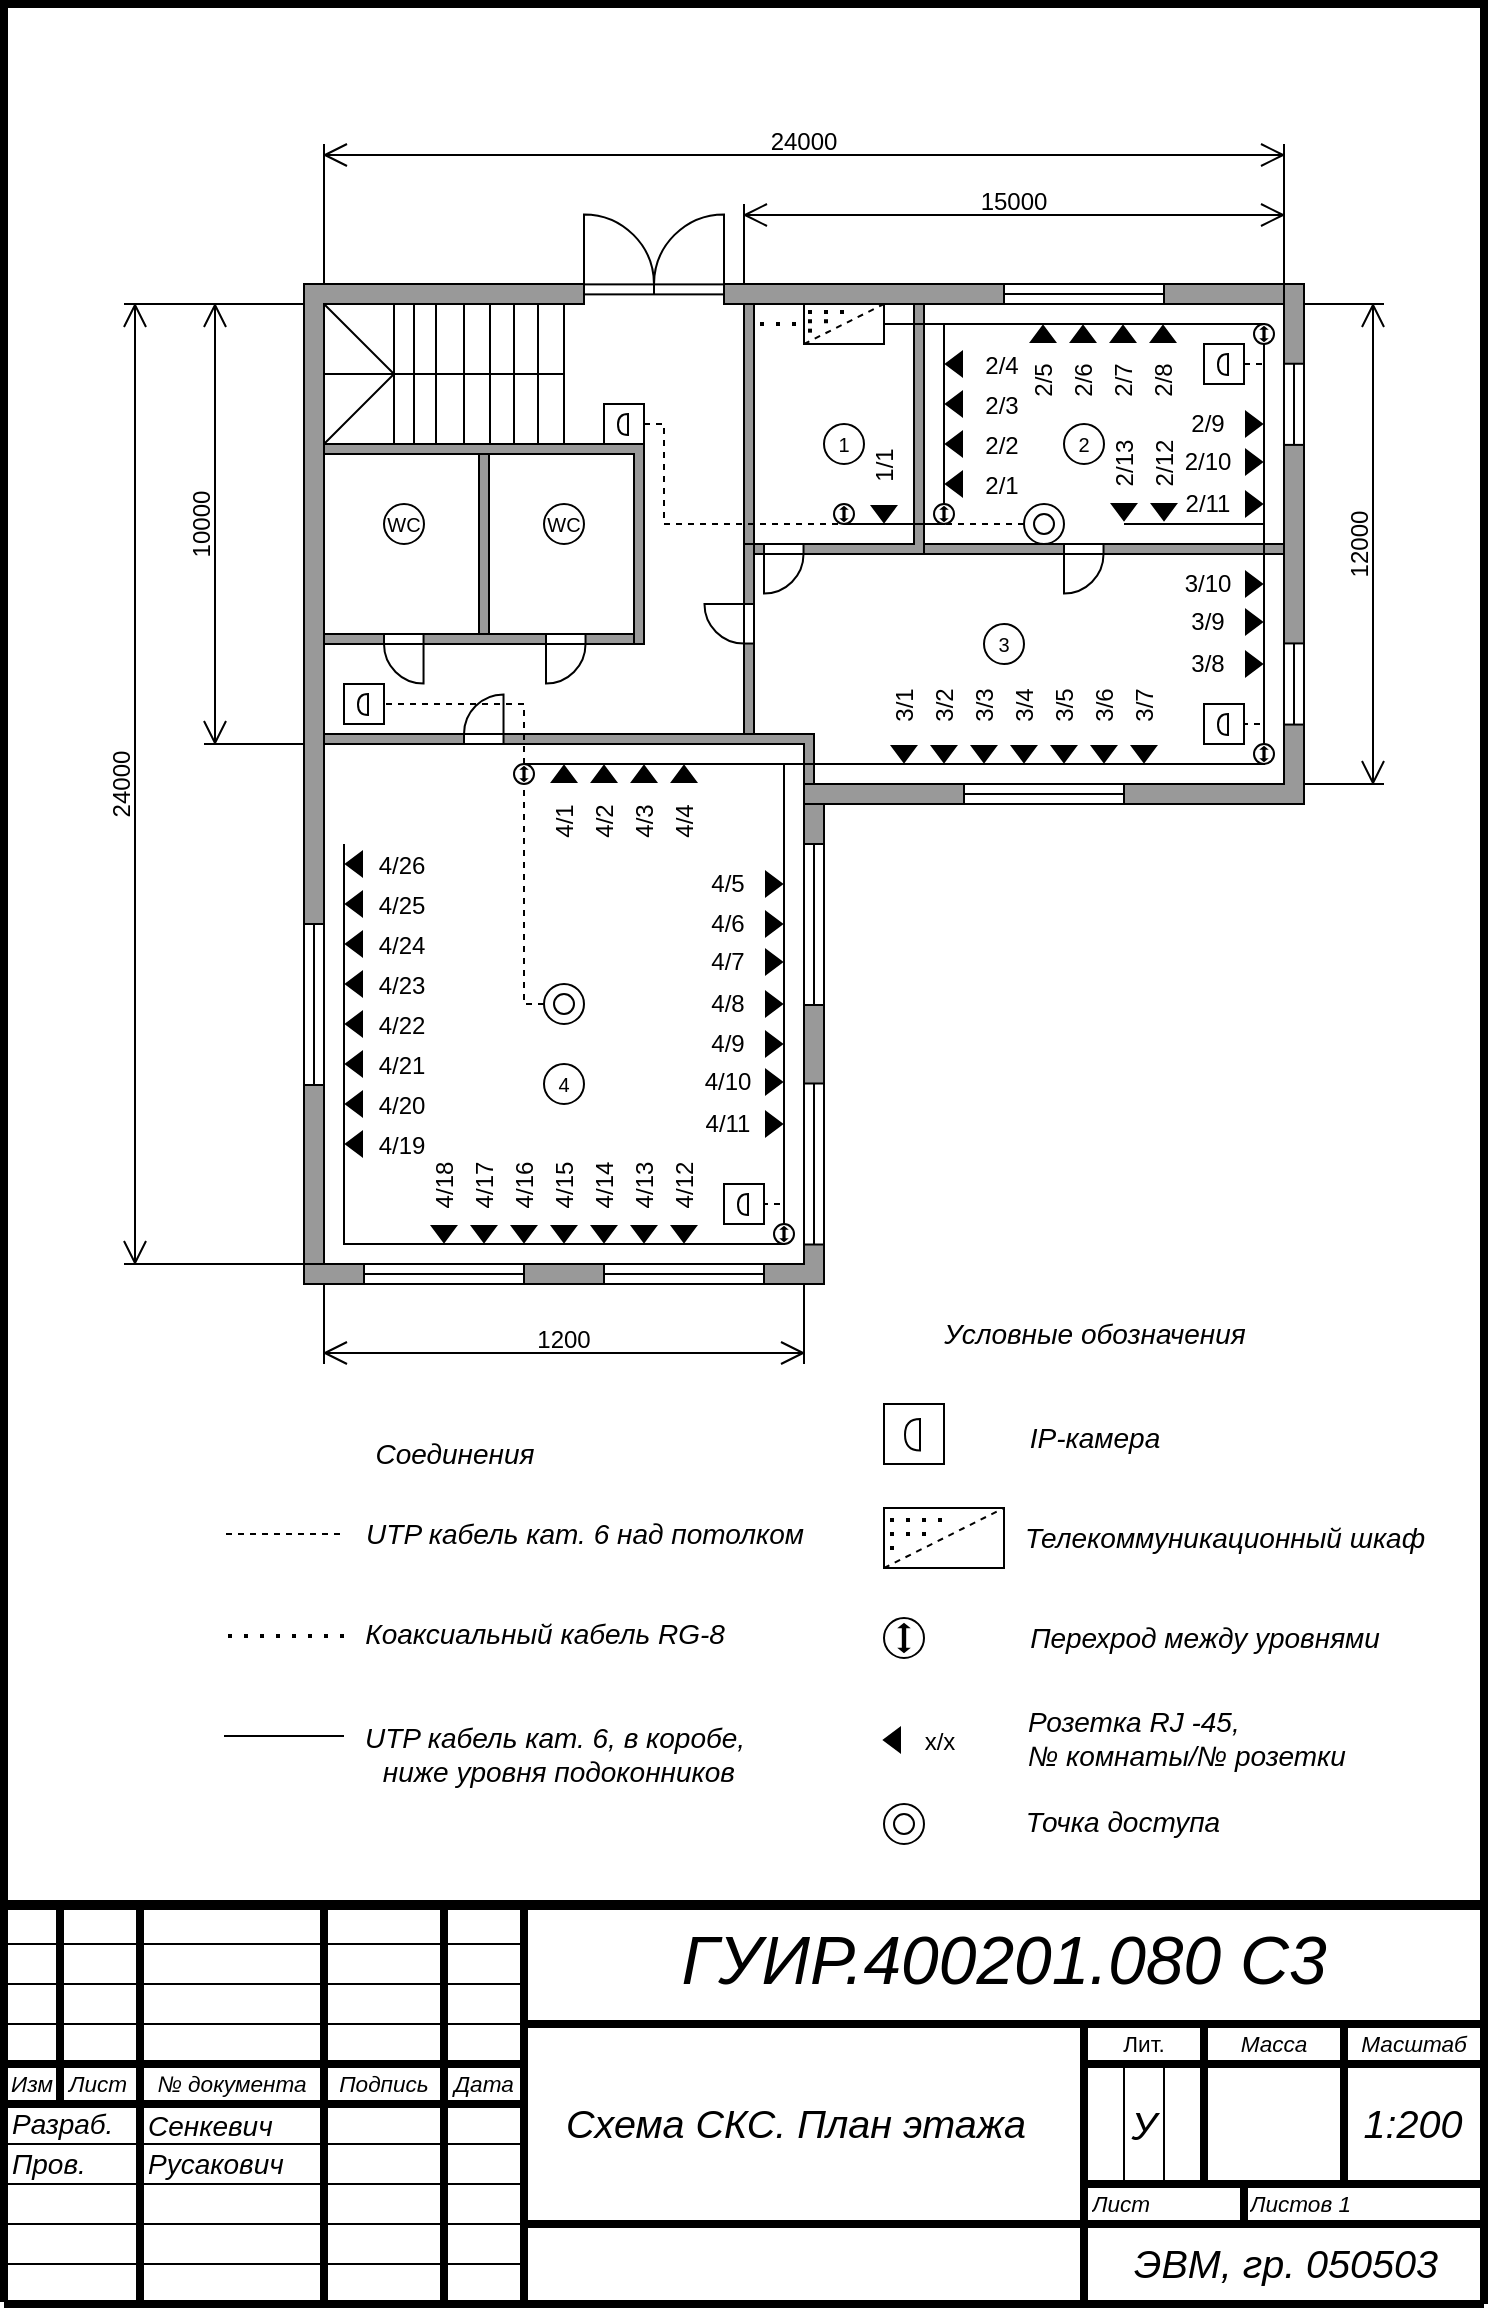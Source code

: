 <mxfile version="22.1.2" type="device">
  <diagram name="План этажа" id="АЛУ_а4">
    <mxGraphModel dx="330" dy="-976" grid="1" gridSize="10" guides="0" tooltips="1" connect="1" arrows="1" fold="1" page="1" pageScale="1" pageWidth="827" pageHeight="1169" background="none" math="0" shadow="0">
      <root>
        <mxCell id="0" />
        <mxCell id="1" style="" parent="0" />
        <mxCell id="aFtEZMVyqw2GVVvH-SNo-197" value="" style="group;movable=1;resizable=1;rotatable=1;deletable=1;editable=1;locked=0;connectable=1;" parent="1" vertex="1" connectable="0">
          <mxGeometry x="80" y="1183" width="740" height="948" as="geometry" />
        </mxCell>
        <UserObject label="" tags="Фон" id="21">
          <mxCell style="vsdxID=47;fillColor=none;gradientColor=none;shape=stencil(nZBLDoAgDERP0z3SIyjew0SURgSD+Lu9kMZoXLhwN9O+tukAlrNpJg1SzDH4QW/URgNYgZTkjA4UkwJUgGXng+6DX1zLfmoymdXo17xh5zmRJ6Q42BWCfc2oJfdAr+Yv+AP9Cb7OJ3H/2JG1HNGz/84klThPVCc=);strokeColor=#000000;strokeWidth=4;points=[];labelBackgroundColor=none;rounded=0;html=1;whiteSpace=wrap;movable=1;resizable=1;rotatable=1;deletable=1;editable=1;locked=0;connectable=1;" parent="aFtEZMVyqw2GVVvH-SNo-197" vertex="1">
            <mxGeometry y="-3" width="740" height="951" as="geometry" />
          </mxCell>
        </UserObject>
        <UserObject label="" tags="Фон" id="2">
          <mxCell style="vsdxID=2;fillColor=#FFFFFF;gradientColor=none;shape=stencil(nY9LDoAgDERP0z3SI/i5BwkoRAUC+Lu9kGo0Lt3NtK/tFLCOWngFnMUU3Kg2I5MGbIBzY7UKJmUF2ALWvQtqCG6xkrwXhSxqdmvZsNNcxViZ4ewgT64jdDL2hf4E7wsXmsWThd549765c4l+xvYE);strokeColor=#000000;strokeWidth=4;spacingTop=-1;spacingBottom=-1;spacingLeft=-1;spacingRight=-1;points=[];labelBackgroundColor=#ffffff;rounded=0;html=1;whiteSpace=wrap;movable=1;resizable=1;rotatable=1;deletable=1;editable=1;locked=0;connectable=1;" parent="1" vertex="1">
            <mxGeometry x="80" y="2130" width="740" height="199" as="geometry" />
          </mxCell>
        </UserObject>
        <UserObject label="" tags="Фон" id="24">
          <mxCell style="vsdxID=3;edgeStyle=none;startArrow=none;endArrow=none;startSize=5;endSize=5;strokeWidth=4;strokeColor=#000000;spacingTop=-1;spacingBottom=-1;spacingLeft=-1;spacingRight=-1;verticalAlign=middle;html=1;labelBackgroundColor=#ffffff;rounded=0;movable=1;resizable=1;rotatable=1;deletable=1;editable=1;locked=0;connectable=1;" parent="1" edge="1">
            <mxGeometry relative="1" as="geometry">
              <Array as="points" />
              <mxPoint x="820" y="2190" as="sourcePoint" />
              <mxPoint x="340" y="2190" as="targetPoint" />
            </mxGeometry>
          </mxCell>
        </UserObject>
        <UserObject label="" tags="Фон" id="25">
          <mxCell style="vsdxID=4;edgeStyle=none;startArrow=none;endArrow=none;startSize=5;endSize=5;strokeWidth=4;strokeColor=#000000;spacingTop=-1;spacingBottom=-1;spacingLeft=-1;spacingRight=-1;verticalAlign=middle;html=1;labelBackgroundColor=#ffffff;rounded=0;movable=1;resizable=1;rotatable=1;deletable=1;editable=1;locked=0;connectable=1;" parent="1" edge="1">
            <mxGeometry relative="1" as="geometry">
              <Array as="points" />
              <mxPoint x="340" y="2130" as="sourcePoint" />
              <mxPoint x="340" y="2330" as="targetPoint" />
            </mxGeometry>
          </mxCell>
        </UserObject>
        <UserObject label="" tags="Фон" id="26">
          <mxCell style="vsdxID=5;edgeStyle=none;startArrow=none;endArrow=none;startSize=5;endSize=5;strokeWidth=4;strokeColor=#000000;spacingTop=-1;spacingBottom=-1;spacingLeft=-1;spacingRight=-1;verticalAlign=middle;html=1;labelBackgroundColor=#ffffff;rounded=0;movable=1;resizable=1;rotatable=1;deletable=1;editable=1;locked=0;connectable=1;" parent="1" edge="1">
            <mxGeometry relative="1" as="geometry">
              <Array as="points" />
              <mxPoint x="820" y="2290" as="sourcePoint" />
              <mxPoint x="340" y="2290" as="targetPoint" />
            </mxGeometry>
          </mxCell>
        </UserObject>
        <UserObject label="" tags="Фон" id="27">
          <mxCell style="vsdxID=6;edgeStyle=none;startArrow=none;endArrow=none;startSize=5;endSize=5;strokeWidth=4;strokeColor=#000000;spacingTop=-1;spacingBottom=-1;spacingLeft=-1;spacingRight=-1;verticalAlign=middle;html=1;labelBackgroundColor=#ffffff;rounded=0;movable=1;resizable=1;rotatable=1;deletable=1;editable=1;locked=0;connectable=1;" parent="1" edge="1">
            <mxGeometry relative="1" as="geometry">
              <Array as="points" />
              <mxPoint x="620" y="2190" as="sourcePoint" />
              <mxPoint x="620" y="2330" as="targetPoint" />
            </mxGeometry>
          </mxCell>
        </UserObject>
        <UserObject label="" tags="Фон" id="28">
          <mxCell style="vsdxID=7;edgeStyle=none;startArrow=none;endArrow=none;startSize=5;endSize=5;strokeWidth=4;strokeColor=#000000;spacingTop=-1;spacingBottom=-1;spacingLeft=-1;spacingRight=-1;verticalAlign=middle;html=1;labelBackgroundColor=#ffffff;rounded=0;movable=1;resizable=1;rotatable=1;deletable=1;editable=1;locked=0;connectable=1;" parent="1" edge="1">
            <mxGeometry relative="1" as="geometry">
              <mxPoint as="offset" />
              <Array as="points" />
              <mxPoint x="620" y="2210" as="sourcePoint" />
              <mxPoint x="820" y="2210" as="targetPoint" />
            </mxGeometry>
          </mxCell>
        </UserObject>
        <UserObject label="" tags="Фон" id="29">
          <mxCell style="vsdxID=8;edgeStyle=none;startArrow=none;endArrow=none;startSize=5;endSize=5;strokeWidth=4;strokeColor=#000000;spacingTop=-1;spacingBottom=-1;spacingLeft=-1;spacingRight=-1;verticalAlign=middle;html=1;labelBackgroundColor=#ffffff;rounded=0;movable=1;resizable=1;rotatable=1;deletable=1;editable=1;locked=0;connectable=1;" parent="1" edge="1">
            <mxGeometry relative="1" as="geometry">
              <mxPoint as="offset" />
              <Array as="points" />
              <mxPoint x="620" y="2270" as="sourcePoint" />
              <mxPoint x="820" y="2270" as="targetPoint" />
            </mxGeometry>
          </mxCell>
        </UserObject>
        <UserObject label="" tags="Фон" id="30">
          <mxCell style="vsdxID=9;edgeStyle=none;startArrow=none;endArrow=none;startSize=5;endSize=5;strokeWidth=4;strokeColor=#000000;spacingTop=-1;spacingBottom=-1;spacingLeft=-1;spacingRight=-1;verticalAlign=middle;html=1;labelBackgroundColor=#ffffff;rounded=0;movable=1;resizable=1;rotatable=1;deletable=1;editable=1;locked=0;connectable=1;" parent="1" edge="1">
            <mxGeometry relative="1" as="geometry">
              <Array as="points" />
              <mxPoint x="680" y="2190" as="sourcePoint" />
              <mxPoint x="680" y="2270" as="targetPoint" />
            </mxGeometry>
          </mxCell>
        </UserObject>
        <UserObject label="" tags="Фон" id="31">
          <mxCell style="vsdxID=10;edgeStyle=none;startArrow=none;endArrow=none;startSize=5;endSize=5;strokeColor=#000000;spacingTop=-1;spacingBottom=-1;spacingLeft=-1;spacingRight=-1;verticalAlign=middle;html=1;labelBackgroundColor=#ffffff;rounded=0;movable=1;resizable=1;rotatable=1;deletable=1;editable=1;locked=0;connectable=1;" parent="1" edge="1">
            <mxGeometry relative="1" as="geometry">
              <Array as="points" />
              <mxPoint x="640" y="2210" as="sourcePoint" />
              <mxPoint x="640" y="2270" as="targetPoint" />
            </mxGeometry>
          </mxCell>
        </UserObject>
        <UserObject label="" tags="Фон" id="32">
          <mxCell style="vsdxID=11;edgeStyle=none;startArrow=none;endArrow=none;startSize=5;endSize=5;strokeColor=#000000;spacingTop=-1;spacingBottom=-1;spacingLeft=-1;spacingRight=-1;verticalAlign=middle;html=1;labelBackgroundColor=#ffffff;rounded=0;movable=1;resizable=1;rotatable=1;deletable=1;editable=1;locked=0;connectable=1;" parent="1" edge="1">
            <mxGeometry relative="1" as="geometry">
              <Array as="points" />
              <mxPoint x="660" y="2210" as="sourcePoint" />
              <mxPoint x="660" y="2270" as="targetPoint" />
            </mxGeometry>
          </mxCell>
        </UserObject>
        <UserObject label="" tags="Фон" id="33">
          <mxCell style="vsdxID=12;edgeStyle=none;startArrow=none;endArrow=none;startSize=5;endSize=5;strokeWidth=4;strokeColor=#000000;spacingTop=-1;spacingBottom=-1;spacingLeft=-1;spacingRight=-1;verticalAlign=middle;html=1;labelBackgroundColor=#ffffff;rounded=0;movable=1;resizable=1;rotatable=1;deletable=1;editable=1;locked=0;connectable=1;" parent="1" edge="1">
            <mxGeometry relative="1" as="geometry">
              <Array as="points" />
              <mxPoint x="700" y="2270" as="sourcePoint" />
              <mxPoint x="700" y="2290" as="targetPoint" />
            </mxGeometry>
          </mxCell>
        </UserObject>
        <UserObject label="" tags="Фон" id="34">
          <mxCell style="vsdxID=13;edgeStyle=none;startArrow=none;endArrow=none;startSize=5;endSize=5;strokeWidth=4;strokeColor=#000000;spacingTop=-1;spacingBottom=-1;spacingLeft=-1;spacingRight=-1;verticalAlign=middle;html=1;labelBackgroundColor=#ffffff;rounded=0;movable=1;resizable=1;rotatable=1;deletable=1;editable=1;locked=0;connectable=1;" parent="1" edge="1">
            <mxGeometry relative="1" as="geometry">
              <Array as="points" />
              <mxPoint x="750" y="2190" as="sourcePoint" />
              <mxPoint x="750" y="2270" as="targetPoint" />
            </mxGeometry>
          </mxCell>
        </UserObject>
        <UserObject label="" tags="Фон" id="35">
          <mxCell style="vsdxID=14;edgeStyle=none;startArrow=none;endArrow=none;startSize=5;endSize=5;strokeWidth=4;strokeColor=#000000;spacingTop=-1;spacingBottom=-1;spacingLeft=-1;spacingRight=-1;verticalAlign=middle;html=1;labelBackgroundColor=#ffffff;rounded=0;movable=1;resizable=1;rotatable=1;deletable=1;editable=1;locked=0;connectable=1;" parent="1" edge="1">
            <mxGeometry relative="1" as="geometry">
              <Array as="points" />
              <mxPoint x="300" y="2130" as="sourcePoint" />
              <mxPoint x="300" y="2330" as="targetPoint" />
            </mxGeometry>
          </mxCell>
        </UserObject>
        <UserObject label="" tags="Фон" id="36">
          <mxCell style="vsdxID=15;edgeStyle=none;startArrow=none;endArrow=none;startSize=5;endSize=5;strokeWidth=4;strokeColor=#000000;spacingTop=-1;spacingBottom=-1;spacingLeft=-1;spacingRight=-1;verticalAlign=middle;html=1;labelBackgroundColor=#ffffff;rounded=0;movable=1;resizable=1;rotatable=1;deletable=1;editable=1;locked=0;connectable=1;" parent="1" edge="1">
            <mxGeometry relative="1" as="geometry">
              <Array as="points" />
              <mxPoint x="240" y="2130" as="sourcePoint" />
              <mxPoint x="240" y="2330" as="targetPoint" />
            </mxGeometry>
          </mxCell>
        </UserObject>
        <UserObject label="" tags="Фон" id="37">
          <mxCell style="vsdxID=16;edgeStyle=none;startArrow=none;endArrow=none;startSize=5;endSize=5;strokeWidth=4;strokeColor=#000000;spacingTop=-1;spacingBottom=-1;spacingLeft=-1;spacingRight=-1;verticalAlign=middle;html=1;labelBackgroundColor=#ffffff;rounded=0;movable=1;resizable=1;rotatable=1;deletable=1;editable=1;locked=0;connectable=1;" parent="1" edge="1">
            <mxGeometry relative="1" as="geometry">
              <Array as="points" />
              <mxPoint x="148" y="2130" as="sourcePoint" />
              <mxPoint x="148" y="2330" as="targetPoint" />
            </mxGeometry>
          </mxCell>
        </UserObject>
        <UserObject label="" tags="Фон" id="38">
          <mxCell style="vsdxID=17;edgeStyle=none;startArrow=none;endArrow=none;startSize=5;endSize=5;strokeColor=#000000;spacingTop=-1;spacingBottom=-1;spacingLeft=-1;spacingRight=-1;verticalAlign=middle;html=1;labelBackgroundColor=#ffffff;rounded=0;movable=1;resizable=1;rotatable=1;deletable=1;editable=1;locked=0;connectable=1;" parent="1" edge="1">
            <mxGeometry relative="1" as="geometry">
              <mxPoint as="offset" />
              <Array as="points" />
              <mxPoint x="80" y="2150" as="sourcePoint" />
              <mxPoint x="340" y="2150" as="targetPoint" />
            </mxGeometry>
          </mxCell>
        </UserObject>
        <UserObject label="" tags="Фон" id="39">
          <mxCell style="vsdxID=18;edgeStyle=none;startArrow=none;endArrow=none;startSize=5;endSize=5;strokeColor=#000000;spacingTop=-1;spacingBottom=-1;spacingLeft=-1;spacingRight=-1;verticalAlign=middle;html=1;labelBackgroundColor=#ffffff;rounded=0;movable=1;resizable=1;rotatable=1;deletable=1;editable=1;locked=0;connectable=1;" parent="1" edge="1">
            <mxGeometry relative="1" as="geometry">
              <mxPoint as="offset" />
              <Array as="points" />
              <mxPoint x="80" y="2170" as="sourcePoint" />
              <mxPoint x="340" y="2170" as="targetPoint" />
            </mxGeometry>
          </mxCell>
        </UserObject>
        <UserObject label="" tags="Фон" id="40">
          <mxCell style="vsdxID=19;edgeStyle=none;startArrow=none;endArrow=none;startSize=5;endSize=5;strokeColor=#000000;spacingTop=-1;spacingBottom=-1;spacingLeft=-1;spacingRight=-1;verticalAlign=middle;html=1;labelBackgroundColor=#ffffff;rounded=0;movable=1;resizable=1;rotatable=1;deletable=1;editable=1;locked=0;connectable=1;" parent="1" edge="1">
            <mxGeometry relative="1" as="geometry">
              <mxPoint as="offset" />
              <Array as="points" />
              <mxPoint x="80" y="2190" as="sourcePoint" />
              <mxPoint x="340" y="2190" as="targetPoint" />
            </mxGeometry>
          </mxCell>
        </UserObject>
        <UserObject label="" tags="Фон" id="41">
          <mxCell style="vsdxID=20;edgeStyle=none;startArrow=none;endArrow=none;startSize=5;endSize=5;strokeWidth=4;strokeColor=#000000;spacingTop=-1;spacingBottom=-1;spacingLeft=-1;spacingRight=-1;verticalAlign=middle;html=1;labelBackgroundColor=#ffffff;rounded=0;movable=1;resizable=1;rotatable=1;deletable=1;editable=1;locked=0;connectable=1;" parent="1" edge="1">
            <mxGeometry relative="1" as="geometry">
              <mxPoint as="offset" />
              <Array as="points" />
              <mxPoint x="80" y="2210" as="sourcePoint" />
              <mxPoint x="340" y="2210" as="targetPoint" />
            </mxGeometry>
          </mxCell>
        </UserObject>
        <UserObject label="" tags="Фон" id="42">
          <mxCell style="vsdxID=21;edgeStyle=none;startArrow=none;endArrow=none;startSize=5;endSize=5;strokeWidth=4;strokeColor=#000000;spacingTop=-1;spacingBottom=-1;spacingLeft=-1;spacingRight=-1;verticalAlign=middle;html=1;labelBackgroundColor=#ffffff;rounded=0;movable=1;resizable=1;rotatable=1;deletable=1;editable=1;locked=0;connectable=1;" parent="1" edge="1">
            <mxGeometry relative="1" as="geometry">
              <mxPoint as="offset" />
              <Array as="points" />
              <mxPoint x="80" y="2230" as="sourcePoint" />
              <mxPoint x="340" y="2230" as="targetPoint" />
            </mxGeometry>
          </mxCell>
        </UserObject>
        <UserObject label="" tags="Фон" id="43">
          <mxCell style="vsdxID=22;edgeStyle=none;startArrow=none;endArrow=none;startSize=5;endSize=5;strokeColor=#000000;spacingTop=-1;spacingBottom=-1;spacingLeft=-1;spacingRight=-1;verticalAlign=middle;html=1;labelBackgroundColor=#ffffff;rounded=0;movable=1;resizable=1;rotatable=1;deletable=1;editable=1;locked=0;connectable=1;" parent="1" edge="1">
            <mxGeometry relative="1" as="geometry">
              <mxPoint as="offset" />
              <Array as="points" />
              <mxPoint x="80" y="2250" as="sourcePoint" />
              <mxPoint x="340" y="2250" as="targetPoint" />
            </mxGeometry>
          </mxCell>
        </UserObject>
        <UserObject label="" tags="Фон" id="44">
          <mxCell style="vsdxID=23;edgeStyle=none;startArrow=none;endArrow=none;startSize=5;endSize=5;strokeColor=#000000;spacingTop=-1;spacingBottom=-1;spacingLeft=-1;spacingRight=-1;verticalAlign=middle;html=1;labelBackgroundColor=#ffffff;rounded=0;movable=1;resizable=1;rotatable=1;deletable=1;editable=1;locked=0;connectable=1;" parent="1" edge="1">
            <mxGeometry relative="1" as="geometry">
              <mxPoint as="offset" />
              <Array as="points" />
              <mxPoint x="80" y="2270" as="sourcePoint" />
              <mxPoint x="340" y="2270" as="targetPoint" />
            </mxGeometry>
          </mxCell>
        </UserObject>
        <UserObject label="" tags="Фон" id="45">
          <mxCell style="vsdxID=24;edgeStyle=none;startArrow=none;endArrow=none;startSize=5;endSize=5;strokeColor=#000000;spacingTop=-1;spacingBottom=-1;spacingLeft=-1;spacingRight=-1;verticalAlign=middle;html=1;labelBackgroundColor=#ffffff;rounded=0;movable=1;resizable=1;rotatable=1;deletable=1;editable=1;locked=0;connectable=1;" parent="1" edge="1">
            <mxGeometry relative="1" as="geometry">
              <mxPoint as="offset" />
              <Array as="points" />
              <mxPoint x="80" y="2290" as="sourcePoint" />
              <mxPoint x="340" y="2290" as="targetPoint" />
            </mxGeometry>
          </mxCell>
        </UserObject>
        <UserObject label="" tags="Фон" id="46">
          <mxCell style="vsdxID=25;edgeStyle=none;startArrow=none;endArrow=none;startSize=5;endSize=5;strokeColor=#000000;spacingTop=-1;spacingBottom=-1;spacingLeft=-1;spacingRight=-1;verticalAlign=middle;html=1;labelBackgroundColor=#ffffff;rounded=0;movable=1;resizable=1;rotatable=1;deletable=1;editable=1;locked=0;connectable=1;" parent="1" edge="1">
            <mxGeometry relative="1" as="geometry">
              <mxPoint as="offset" />
              <Array as="points" />
              <mxPoint x="80" y="2310" as="sourcePoint" />
              <mxPoint x="340" y="2310" as="targetPoint" />
            </mxGeometry>
          </mxCell>
        </UserObject>
        <UserObject label="" tags="Фон" id="47">
          <mxCell style="vsdxID=26;edgeStyle=none;startArrow=none;endArrow=none;startSize=5;endSize=5;strokeColor=#000000;spacingTop=-1;spacingBottom=-1;spacingLeft=-1;spacingRight=-1;verticalAlign=middle;html=1;labelBackgroundColor=#ffffff;rounded=0;movable=1;resizable=1;rotatable=1;deletable=1;editable=1;locked=0;connectable=1;" parent="1" edge="1">
            <mxGeometry relative="1" as="geometry">
              <mxPoint as="offset" />
              <Array as="points" />
              <mxPoint x="80" y="2330" as="sourcePoint" />
              <mxPoint x="340" y="2330" as="targetPoint" />
            </mxGeometry>
          </mxCell>
        </UserObject>
        <UserObject label="" tags="Фон" id="48">
          <mxCell style="vsdxID=27;edgeStyle=none;startArrow=none;endArrow=none;startSize=5;endSize=5;strokeWidth=4;strokeColor=#000000;spacingTop=-1;spacingBottom=-1;spacingLeft=-1;spacingRight=-1;verticalAlign=middle;html=1;labelBackgroundColor=#ffffff;rounded=0;movable=1;resizable=1;rotatable=1;deletable=1;editable=1;locked=0;connectable=1;" parent="1" edge="1">
            <mxGeometry relative="1" as="geometry">
              <Array as="points" />
              <mxPoint x="108" y="2130" as="sourcePoint" />
              <mxPoint x="108" y="2230" as="targetPoint" />
            </mxGeometry>
          </mxCell>
        </UserObject>
        <UserObject label="&lt;div style=&quot;font-size: 1px&quot;&gt;&lt;font style=&quot;font-size:11.29px;font-family:Arial;color:#000000;direction:ltr;letter-spacing:0px;line-height:120%;opacity:1&quot;&gt;&lt;i&gt;№ документа&lt;br/&gt;&lt;/i&gt;&lt;/font&gt;&lt;/div&gt;" tags="Фон" id="3">
          <mxCell style="verticalAlign=middle;align=center;overflow=width;vsdxID=28;fillColor=none;gradientColor=none;shape=stencil(nZBLDoAgDERP0z3SIyjew0SURgSD+Lu9kMZoXLhwN9O+tukAlrNpJg1SzDH4QW/URgNYgZTkjA4UkwJUgGXng+6DX1zLfmoymdXo17xh5zmRJ6Q42BWCfc2oJfdAr+Yv+AP9Cb7OJ3H/2JG1HNGz/84klThPVCc=);strokeColor=none;strokeWidth=4;spacingTop=-1;spacingBottom=-1;spacingLeft=-1;spacingRight=-1;points=[];labelBackgroundColor=none;rounded=0;html=1;whiteSpace=wrap;movable=1;resizable=1;rotatable=1;deletable=1;editable=1;locked=0;connectable=1;" parent="1" vertex="1">
            <mxGeometry x="150" y="2212" width="88" height="16" as="geometry" />
          </mxCell>
        </UserObject>
        <UserObject label="&lt;div style=&quot;font-size: 1px&quot;&gt;&lt;font style=&quot;font-size:11.29px;font-family:Arial;color:#000000;direction:ltr;letter-spacing:0px;line-height:120%;opacity:1&quot;&gt;&lt;i&gt;Подпись&lt;br/&gt;&lt;/i&gt;&lt;/font&gt;&lt;/div&gt;" tags="Фон" id="4">
          <mxCell style="verticalAlign=middle;align=center;overflow=width;vsdxID=29;fillColor=none;gradientColor=none;shape=stencil(nZBLDoAgDERP0z3SIyjew0SURgSD+Lu9kMZoXLhwN9O+tukAlrNpJg1SzDH4QW/URgNYgZTkjA4UkwJUgGXng+6DX1zLfmoymdXo17xh5zmRJ6Q42BWCfc2oJfdAr+Yv+AP9Cb7OJ3H/2JG1HNGz/84klThPVCc=);strokeColor=none;strokeWidth=4;spacingTop=-1;spacingBottom=-1;spacingLeft=-1;spacingRight=-1;points=[];labelBackgroundColor=none;rounded=0;html=1;whiteSpace=wrap;movable=1;resizable=1;rotatable=1;deletable=1;editable=1;locked=0;connectable=1;" parent="1" vertex="1">
            <mxGeometry x="242" y="2212" width="56" height="16" as="geometry" />
          </mxCell>
        </UserObject>
        <UserObject label="&lt;div style=&quot;font-size: 1px&quot;&gt;&lt;font style=&quot;font-size:11.29px;font-family:Arial;color:#000000;direction:ltr;letter-spacing:0px;line-height:120%;opacity:1&quot;&gt;&lt;i&gt;Дата&lt;br/&gt;&lt;/i&gt;&lt;/font&gt;&lt;/div&gt;" tags="Фон" id="5">
          <mxCell style="verticalAlign=middle;align=center;overflow=width;vsdxID=30;fillColor=none;gradientColor=none;shape=stencil(nZBLDoAgDERP0z3SIyjew0SURgSD+Lu9kMZoXLhwN9O+tukAlrNpJg1SzDH4QW/URgNYgZTkjA4UkwJUgGXng+6DX1zLfmoymdXo17xh5zmRJ6Q42BWCfc2oJfdAr+Yv+AP9Cb7OJ3H/2JG1HNGz/84klThPVCc=);strokeColor=none;strokeWidth=4;spacingTop=-1;spacingBottom=-1;spacingLeft=-1;spacingRight=-1;points=[];labelBackgroundColor=none;rounded=0;html=1;whiteSpace=wrap;movable=1;resizable=1;rotatable=1;deletable=1;editable=1;locked=0;connectable=1;" parent="1" vertex="1">
            <mxGeometry x="302" y="2212" width="36" height="16" as="geometry" />
          </mxCell>
        </UserObject>
        <UserObject label="&lt;div style=&quot;font-size: 1px&quot;&gt;&lt;font style=&quot;font-size:11.29px;font-family:Arial;color:#000000;direction:ltr;letter-spacing:0px;line-height:120%;opacity:1&quot;&gt;Лит.&lt;br/&gt;&lt;/font&gt;&lt;/div&gt;" tags="Фон" id="6">
          <mxCell style="verticalAlign=middle;align=center;overflow=width;vsdxID=31;fillColor=none;gradientColor=none;shape=stencil(nZBLDoAgDERP0z3SIyjew0SURgSD+Lu9kMZoXLhwN9O+tukAlrNpJg1SzDH4QW/URgNYgZTkjA4UkwJUgGXng+6DX1zLfmoymdXo17xh5zmRJ6Q42BWCfc2oJfdAr+Yv+AP9Cb7OJ3H/2JG1HNGz/84klThPVCc=);strokeColor=none;strokeWidth=4;spacingTop=-1;spacingBottom=-1;spacingLeft=-1;spacingRight=-1;points=[];labelBackgroundColor=none;rounded=0;html=1;whiteSpace=wrap;movable=1;resizable=1;rotatable=1;deletable=1;editable=1;locked=0;connectable=1;" parent="1" vertex="1">
            <mxGeometry x="622" y="2192" width="56" height="16" as="geometry" />
          </mxCell>
        </UserObject>
        <UserObject label="&lt;div style=&quot;font-size: 1px&quot;&gt;&lt;font style=&quot;font-size:11.29px;font-family:Arial;color:#000000;direction:ltr;letter-spacing:0px;line-height:120%;opacity:1&quot;&gt;&lt;i&gt;Масса&lt;br/&gt;&lt;/i&gt;&lt;/font&gt;&lt;/div&gt;" tags="Фон" id="7">
          <mxCell style="verticalAlign=middle;align=center;overflow=width;vsdxID=32;fillColor=none;gradientColor=none;shape=stencil(nZBLDoAgDERP0z3SIyjew0SURgSD+Lu9kMZoXLhwN9O+tukAlrNpJg1SzDH4QW/URgNYgZTkjA4UkwJUgGXng+6DX1zLfmoymdXo17xh5zmRJ6Q42BWCfc2oJfdAr+Yv+AP9Cb7OJ3H/2JG1HNGz/84klThPVCc=);strokeColor=none;strokeWidth=4;spacingTop=-1;spacingBottom=-1;spacingLeft=-1;spacingRight=-1;points=[];labelBackgroundColor=none;rounded=0;html=1;whiteSpace=wrap;movable=1;resizable=1;rotatable=1;deletable=1;editable=1;locked=0;connectable=1;" parent="1" vertex="1">
            <mxGeometry x="682" y="2192" width="66" height="16" as="geometry" />
          </mxCell>
        </UserObject>
        <UserObject label="&lt;div style=&quot;font-size: 1px&quot;&gt;&lt;font style=&quot;font-size:11.29px;font-family:Arial;color:#000000;direction:ltr;letter-spacing:0px;line-height:120%;opacity:1&quot;&gt;&lt;i&gt;Масштаб&lt;br/&gt;&lt;/i&gt;&lt;/font&gt;&lt;/div&gt;" tags="Фон" id="8">
          <mxCell style="verticalAlign=middle;align=center;overflow=width;vsdxID=33;fillColor=none;gradientColor=none;shape=stencil(nZBLDoAgDERP0z3SIyjew0SURgSD+Lu9kMZoXLhwN9O+tukAlrNpJg1SzDH4QW/URgNYgZTkjA4UkwJUgGXng+6DX1zLfmoymdXo17xh5zmRJ6Q42BWCfc2oJfdAr+Yv+AP9Cb7OJ3H/2JG1HNGz/84klThPVCc=);strokeColor=none;strokeWidth=4;spacingTop=-1;spacingBottom=-1;spacingLeft=-1;spacingRight=-1;points=[];labelBackgroundColor=none;rounded=0;html=1;whiteSpace=wrap;movable=1;resizable=1;rotatable=1;deletable=1;editable=1;locked=0;connectable=1;" parent="1" vertex="1">
            <mxGeometry x="752" y="2192" width="66" height="16" as="geometry" />
          </mxCell>
        </UserObject>
        <UserObject label="&lt;div style=&quot;font-size: 1px&quot;&gt;&lt;p style=&quot;text-align:center;margin-left:0;margin-right:0;margin-top:0px;margin-bottom:0px;text-indent:0;vertical-align:middle;direction:rtl;&quot;&gt;&lt;font style=&quot;font-size:33.87px;font-family:Arial;color:#000000;direction:ltr;letter-spacing:0px;line-height:120%;opacity:1&quot;&gt;&lt;i&gt;ГУИР.400201.080 С3&lt;br&gt;&lt;/i&gt;&lt;/font&gt;&lt;/p&gt;&lt;/div&gt;" tags="Фон" id="9">
          <mxCell style="verticalAlign=middle;align=center;overflow=width;vsdxID=34;fillColor=none;gradientColor=none;shape=stencil(nZBLDoAgDERP0z3SIyjew0SURgSD+Lu9kMZoXLhwN9O+tukAlrNpJg1SzDH4QW/URgNYgZTkjA4UkwJUgGXng+6DX1zLfmoymdXo17xh5zmRJ6Q42BWCfc2oJfdAr+Yv+AP9Cb7OJ3H/2JG1HNGz/84klThPVCc=);strokeColor=none;spacingTop=-1;spacingBottom=-1;spacingLeft=-1;spacingRight=-1;points=[];labelBackgroundColor=none;rounded=0;html=1;whiteSpace=wrap;movable=1;resizable=1;rotatable=1;deletable=1;editable=1;locked=0;connectable=1;" parent="1" vertex="1">
            <mxGeometry x="341" y="2128" width="478" height="60" as="geometry" />
          </mxCell>
        </UserObject>
        <UserObject label="&lt;div style=&quot;font-size: 1px&quot;&gt;&lt;p style=&quot;text-align:left;margin-left:0;margin-right:0;margin-top:0px;margin-bottom:0px;text-indent:0;vertical-align:middle;direction:ltr;&quot;&gt;&lt;font style=&quot;font-size:11.29px;font-family:Arial;color:#000000;direction:ltr;letter-spacing:0px;line-height:120%;opacity:1&quot;&gt;&lt;i&gt;Лист&lt;/i&gt;&lt;/font&gt;&lt;font style=&quot;font-size:11.29px;font-family:Arial;color:#000000;direction:ltr;letter-spacing:0px;line-height:120%;opacity:1&quot;&gt;&lt;i&gt; &lt;/i&gt;&lt;/font&gt;&lt;font style=&quot;font-size:11.29px;font-family:Arial;color:#000000;direction:ltr;letter-spacing:0px;line-height:120%;opacity:1&quot;&gt;&lt;i&gt;&#x9;&lt;br/&gt;&lt;/i&gt;&lt;/font&gt;&lt;/p&gt;&lt;/div&gt;" tags="Фон" id="10">
          <mxCell style="verticalAlign=middle;align=left;overflow=width;vsdxID=35;fillColor=none;gradientColor=none;shape=stencil(nZBLDoAgDERP0z3SIyjew0SURgSD+Lu9kMZoXLhwN9O+tukAlrNpJg1SzDH4QW/URgNYgZTkjA4UkwJUgGXng+6DX1zLfmoymdXo17xh5zmRJ6Q42BWCfc2oJfdAr+Yv+AP9Cb7OJ3H/2JG1HNGz/84klThPVCc=);strokeColor=none;strokeWidth=4;spacingTop=-1;spacingBottom=-1;spacingLeft=-1;spacingRight=-1;points=[];labelBackgroundColor=none;rounded=0;html=1;whiteSpace=wrap;movable=1;resizable=1;rotatable=1;deletable=1;editable=1;locked=0;connectable=1;" parent="1" vertex="1">
            <mxGeometry x="624" y="2272" width="76" height="16" as="geometry" />
          </mxCell>
        </UserObject>
        <UserObject label="&lt;div style=&quot;font-size: 1px&quot;&gt;&lt;p style=&quot;text-align:left;margin-left:0;margin-right:0;margin-top:0px;margin-bottom:0px;text-indent:0;vertical-align:middle;direction:ltr;&quot;&gt;&lt;font style=&quot;font-size:11.29px;font-family:Arial;color:#000000;direction:ltr;letter-spacing:0px;line-height:120%;opacity:1&quot;&gt;&lt;i&gt;Листов             1&lt;/i&gt;&lt;/font&gt;&lt;font style=&quot;font-size:11.29px;font-family:Arial;color:#000000;direction:ltr;letter-spacing:0px;line-height:120%;opacity:1&quot;&gt;&lt;i&gt;&lt;br/&gt;&lt;/i&gt;&lt;/font&gt;&lt;/p&gt;&lt;/div&gt;" tags="Фон" id="11">
          <mxCell style="verticalAlign=middle;align=left;overflow=width;vsdxID=36;fillColor=none;gradientColor=none;shape=stencil(nZBLDoAgDERP0z3SIyjew0SURgSD+Lu9kMZoXLhwN9O+tukAlrNpJg1SzDH4QW/URgNYgZTkjA4UkwJUgGXng+6DX1zLfmoymdXo17xh5zmRJ6Q42BWCfc2oJfdAr+Yv+AP9Cb7OJ3H/2JG1HNGz/84klThPVCc=);strokeColor=none;strokeWidth=4;spacingTop=-1;spacingBottom=-1;spacingLeft=-1;spacingRight=-1;points=[];labelBackgroundColor=none;rounded=0;html=1;whiteSpace=wrap;movable=1;resizable=1;rotatable=1;deletable=1;editable=1;locked=0;connectable=1;" parent="1" vertex="1">
            <mxGeometry x="703" y="2272" width="116" height="16" as="geometry" />
          </mxCell>
        </UserObject>
        <UserObject label="&lt;div style=&quot;font-size: 1px&quot;&gt;&lt;font style=&quot;font-size:19.76px;font-family:Arial;color:#000000;direction:ltr;letter-spacing:0px;line-height:120%;opacity:1&quot;&gt;&lt;i&gt;У&lt;br/&gt;&lt;/i&gt;&lt;/font&gt;&lt;/div&gt;" tags="Фон" id="12">
          <mxCell style="verticalAlign=middle;align=center;overflow=width;vsdxID=37;fillColor=none;gradientColor=none;shape=stencil(nZBLDoAgDERP0z3SIyjew0SURgSD+Lu9kMZoXLhwN9O+tukAlrNpJg1SzDH4QW/URgNYgZTkjA4UkwJUgGXng+6DX1zLfmoymdXo17xh5zmRJ6Q42BWCfc2oJfdAr+Yv+AP9Cb7OJ3H/2JG1HNGz/84klThPVCc=);strokeColor=none;strokeWidth=4;spacingTop=-1;spacingBottom=-1;spacingLeft=-1;spacingRight=-1;points=[];labelBackgroundColor=none;rounded=0;html=1;whiteSpace=wrap;movable=1;resizable=1;rotatable=1;deletable=1;editable=1;locked=0;connectable=1;" parent="1" vertex="1">
            <mxGeometry x="640" y="2221" width="20" height="40" as="geometry" />
          </mxCell>
        </UserObject>
        <UserObject label="&lt;div style=&quot;font-size: 1px&quot;&gt;&lt;font style=&quot;font-size:19.76px;font-family:Arial;color:#000000;direction:ltr;letter-spacing:0px;line-height:120%;opacity:1&quot;&gt;&lt;i&gt;ЭВМ, гр. 050503&lt;br&gt;&lt;/i&gt;&lt;/font&gt;&lt;/div&gt;" tags="Фон" id="13">
          <mxCell style="verticalAlign=middle;align=center;overflow=width;vsdxID=38;fillColor=none;gradientColor=none;shape=stencil(nZBLDoAgDERP0z3SIyjew0SURgSD+Lu9kMZoXLhwN9O+tukAlrNpJg1SzDH4QW/URgNYgZTkjA4UkwJUgGXng+6DX1zLfmoymdXo17xh5zmRJ6Q42BWCfc2oJfdAr+Yv+AP9Cb7OJ3H/2JG1HNGz/84klThPVCc=);strokeColor=none;strokeWidth=4;spacingTop=-1;spacingBottom=-1;spacingLeft=-1;spacingRight=-1;points=[];labelBackgroundColor=none;rounded=0;html=1;whiteSpace=wrap;movable=1;resizable=1;rotatable=1;deletable=1;editable=1;locked=0;connectable=1;" parent="1" vertex="1">
            <mxGeometry x="622" y="2290" width="198" height="40" as="geometry" />
          </mxCell>
        </UserObject>
        <UserObject label="&lt;div style=&quot;font-size: 1px&quot;&gt;&lt;font style=&quot;font-size:11.29px;font-family:Arial;color:#000000;direction:ltr;letter-spacing:0px;line-height:120%;opacity:1&quot;&gt;&lt;i&gt;Изм&lt;br/&gt;&lt;/i&gt;&lt;/font&gt;&lt;/div&gt;" tags="Фон" id="14">
          <mxCell style="verticalAlign=middle;align=center;overflow=width;vsdxID=39;fillColor=none;gradientColor=none;shape=stencil(nZBLDoAgDERP0z3SIyjew0SURgSD+Lu9kMZoXLhwN9O+tukAlrNpJg1SzDH4QW/URgNYgZTkjA4UkwJUgGXng+6DX1zLfmoymdXo17xh5zmRJ6Q42BWCfc2oJfdAr+Yv+AP9Cb7OJ3H/2JG1HNGz/84klThPVCc=);strokeColor=none;strokeWidth=4;spacingTop=-1;spacingBottom=-1;spacingLeft=-1;spacingRight=-1;points=[];labelBackgroundColor=none;rounded=0;html=1;whiteSpace=wrap;movable=1;resizable=1;rotatable=1;deletable=1;editable=1;locked=0;connectable=1;" parent="1" vertex="1">
            <mxGeometry x="80" y="2212" width="28" height="16" as="geometry" />
          </mxCell>
        </UserObject>
        <UserObject label="&lt;div style=&quot;font-size: 1px&quot;&gt;&lt;font style=&quot;font-size:11.29px;font-family:Arial;color:#000000;direction:ltr;letter-spacing:0px;line-height:120%;opacity:1&quot;&gt;&lt;i&gt;Лист&lt;br/&gt;&lt;/i&gt;&lt;/font&gt;&lt;/div&gt;" tags="Фон" id="15">
          <mxCell style="verticalAlign=middle;align=center;overflow=width;vsdxID=40;fillColor=none;gradientColor=none;shape=stencil(nZBLDoAgDERP0z3SIyjew0SURgSD+Lu9kMZoXLhwN9O+tukAlrNpJg1SzDH4QW/URgNYgZTkjA4UkwJUgGXng+6DX1zLfmoymdXo17xh5zmRJ6Q42BWCfc2oJfdAr+Yv+AP9Cb7OJ3H/2JG1HNGz/84klThPVCc=);strokeColor=none;strokeWidth=4;spacingTop=-1;spacingBottom=-1;spacingLeft=-1;spacingRight=-1;points=[];labelBackgroundColor=none;rounded=0;html=1;whiteSpace=wrap;movable=1;resizable=1;rotatable=1;deletable=1;editable=1;locked=0;connectable=1;" parent="1" vertex="1">
            <mxGeometry x="109" y="2212" width="36" height="16" as="geometry" />
          </mxCell>
        </UserObject>
        <UserObject label="&lt;div style=&quot;&quot;&gt;&lt;p style=&quot;text-align: left; margin: 0px; text-indent: 0px; vertical-align: middle; direction: rtl;&quot;&gt;&lt;font style=&quot;font-family: Arial; color: rgb(0, 0, 0); direction: ltr; letter-spacing: 0px; line-height: 120%; opacity: 1;&quot;&gt;&lt;i style=&quot;&quot;&gt;&lt;font style=&quot;font-size: 14px;&quot;&gt;Сенкевич&lt;/font&gt;&lt;br&gt;&lt;/i&gt;&lt;/font&gt;&lt;/p&gt;&lt;/div&gt;" tags="Фон" id="16">
          <mxCell style="verticalAlign=middle;align=right;overflow=width;vsdxID=41;fillColor=none;gradientColor=none;shape=stencil(nZBLDoAgDERP0z3SIyjew0SURgSD+Lu9kMZoXLhwN9O+tukAlrNpJg1SzDH4QW/URgNYgZTkjA4UkwJUgGXng+6DX1zLfmoymdXo17xh5zmRJ6Q42BWCfc2oJfdAr+Yv+AP9Cb7OJ3H/2JG1HNGz/84klThPVCc=);strokeColor=none;strokeWidth=4;spacingTop=-1;spacingBottom=-1;spacingLeft=-1;spacingRight=-1;points=[];labelBackgroundColor=none;rounded=0;html=1;whiteSpace=wrap;movable=1;resizable=1;rotatable=1;deletable=1;editable=1;locked=0;connectable=1;" parent="1" vertex="1">
            <mxGeometry x="152" y="2229" width="120" height="23" as="geometry" />
          </mxCell>
        </UserObject>
        <UserObject label="&lt;div style=&quot;&quot;&gt;&lt;p style=&quot;text-align: left; margin: 0px; text-indent: 0px; vertical-align: middle; direction: rtl;&quot;&gt;&lt;font style=&quot;font-family: Arial; color: rgb(0, 0, 0); direction: ltr; letter-spacing: 0px; line-height: 120%; opacity: 1;&quot;&gt;&lt;i style=&quot;&quot;&gt;&lt;font style=&quot;font-size: 14px;&quot;&gt;Русакович&lt;/font&gt;&lt;br&gt;&lt;/i&gt;&lt;/font&gt;&lt;/p&gt;&lt;/div&gt;" tags="Фон" id="19">
          <mxCell style="verticalAlign=middle;align=center;overflow=width;vsdxID=44;fillColor=none;gradientColor=none;shape=stencil(nZBLDoAgDERP0z3SIyjew0SURgSD+Lu9kMZoXLhwN9O+tukAlrNpJg1SzDH4QW/URgNYgZTkjA4UkwJUgGXng+6DX1zLfmoymdXo17xh5zmRJ6Q42BWCfc2oJfdAr+Yv+AP9Cb7OJ3H/2JG1HNGz/84klThPVCc=);strokeColor=none;strokeWidth=4;spacingTop=-1;spacingBottom=-1;spacingLeft=-1;spacingRight=-1;points=[];labelBackgroundColor=none;rounded=0;html=1;whiteSpace=wrap;movable=1;resizable=1;rotatable=1;deletable=1;editable=1;locked=0;connectable=1;" parent="1" vertex="1">
            <mxGeometry x="152" y="2250" width="86" height="20" as="geometry" />
          </mxCell>
        </UserObject>
        <UserObject label="&lt;div style=&quot;font-size: 1px&quot;&gt;&lt;p style=&quot;text-align:center;margin-left:0;margin-right:0;margin-top:0px;margin-bottom:0px;text-indent:0;vertical-align:middle;direction:rtl;&quot;&gt;&lt;font style=&quot;font-size:19.76px;font-family:Arial;color:#000000;direction:ltr;letter-spacing:0px;line-height:120%;opacity:1&quot;&gt;&lt;i&gt;Схема СКС. План этажа&lt;br/&gt;&lt;/i&gt;&lt;/font&gt;&lt;/p&gt;&lt;/div&gt;" tags="Фон" id="20">
          <mxCell style="verticalAlign=middle;align=center;overflow=width;vsdxID=45;fillColor=none;gradientColor=none;shape=stencil(nZBLDoAgDERP0z3SIyjew0SURgSD+Lu9kMZoXLhwN9O+tukAlrNpJg1SzDH4QW/URgNYgZTkjA4UkwJUgGXng+6DX1zLfmoymdXo17xh5zmRJ6Q42BWCfc2oJfdAr+Yv+AP9Cb7OJ3H/2JG1HNGz/84klThPVCc=);strokeColor=none;spacingTop=-1;spacingBottom=-1;spacingLeft=-1;spacingRight=-1;points=[];labelBackgroundColor=none;rounded=0;html=1;whiteSpace=wrap;movable=1;resizable=1;rotatable=1;deletable=1;editable=1;locked=0;connectable=1;" parent="1" vertex="1">
            <mxGeometry x="340" y="2190" width="272" height="100" as="geometry" />
          </mxCell>
        </UserObject>
        <UserObject label="" tags="Фон" id="49">
          <mxCell style="vsdxID=46;edgeStyle=none;startArrow=none;endArrow=none;startSize=5;endSize=5;strokeWidth=4;spacingTop=0;spacingBottom=0;spacingLeft=0;spacingRight=0;verticalAlign=middle;html=1;labelBackgroundColor=#ffffff;rounded=0;movable=1;resizable=1;rotatable=1;deletable=1;editable=1;locked=0;connectable=1;" parent="1" edge="1">
            <mxGeometry relative="1" as="geometry">
              <Array as="points" />
              <mxPoint x="80" y="2330" as="sourcePoint" />
              <mxPoint x="820" y="2330" as="targetPoint" />
            </mxGeometry>
          </mxCell>
        </UserObject>
        <UserObject label="&lt;div style=&quot;font-size: 1px&quot;&gt;&lt;p style=&quot;text-align:center;margin-left:0;margin-right:0;margin-top:0px;margin-bottom:0px;text-indent:0;vertical-align:middle;direction:rtl;&quot;&gt;&lt;font style=&quot;font-size:19.76px;font-family:Arial;color:#000000;direction:ltr;letter-spacing:0px;line-height:120%;opacity:1&quot;&gt;&lt;i&gt;1:200&lt;br&gt;&lt;/i&gt;&lt;/font&gt;&lt;/p&gt;&lt;/div&gt;" tags="Фон" id="22">
          <mxCell style="verticalAlign=middle;align=center;overflow=width;vsdxID=48;fillColor=none;gradientColor=none;shape=stencil(nZBLDoAgDERP0z3SIyjew0SURgSD+Lu9kMZoXLhwN9O+tukAlrNpJg1SzDH4QW/URgNYgZTkjA4UkwJUgGXng+6DX1zLfmoymdXo17xh5zmRJ6Q42BWCfc2oJfdAr+Yv+AP9Cb7OJ3H/2JG1HNGz/84klThPVCc=);strokeColor=none;strokeWidth=4;spacingTop=-1;spacingBottom=-1;spacingLeft=-1;spacingRight=-1;points=[];labelBackgroundColor=none;rounded=0;html=1;whiteSpace=wrap;movable=1;resizable=1;rotatable=1;deletable=1;editable=1;locked=0;connectable=1;" parent="1" vertex="1">
            <mxGeometry x="752" y="2221" width="65" height="38" as="geometry" />
          </mxCell>
        </UserObject>
        <UserObject label="" tags="Фон" id="23">
          <mxCell style="vsdxID=1;edgeStyle=none;startArrow=none;endArrow=none;startSize=5;endSize=5;strokeWidth=4;spacingTop=0;spacingBottom=0;spacingLeft=0;spacingRight=0;verticalAlign=middle;html=1;labelBackgroundColor=#ffffff;rounded=0;movable=1;resizable=1;rotatable=1;deletable=1;editable=1;locked=0;connectable=1;" parent="1" edge="1">
            <mxGeometry relative="1" as="geometry">
              <Array as="points" />
              <mxPoint x="820" y="2110" as="sourcePoint" />
              <mxPoint x="820" y="2330" as="targetPoint" />
            </mxGeometry>
          </mxCell>
        </UserObject>
        <mxCell id="eBoRxPN_u-8wkZOiGEBF-51" value="&lt;font size=&quot;1&quot; face=&quot;Arial&quot;&gt;&lt;i style=&quot;font-size: 14px;&quot;&gt;Разраб.&lt;/i&gt;&lt;/font&gt;" style="text;strokeColor=none;align=left;fillColor=none;html=1;verticalAlign=middle;whiteSpace=wrap;rounded=0;movable=1;resizable=1;rotatable=1;deletable=1;editable=1;locked=0;connectable=1;" parent="1" vertex="1">
          <mxGeometry x="82" y="2230" width="60" height="20" as="geometry" />
        </mxCell>
        <mxCell id="eBoRxPN_u-8wkZOiGEBF-52" value="&lt;font size=&quot;1&quot; face=&quot;Arial&quot;&gt;&lt;i style=&quot;font-size: 14px;&quot;&gt;Пров.&lt;/i&gt;&lt;/font&gt;" style="text;strokeColor=none;align=left;fillColor=none;html=1;verticalAlign=middle;whiteSpace=wrap;rounded=0;movable=1;resizable=1;rotatable=1;deletable=1;editable=1;locked=0;connectable=1;" parent="1" vertex="1">
          <mxGeometry x="82" y="2250" width="60" height="20" as="geometry" />
        </mxCell>
        <mxCell id="eBoRxPN_u-8wkZOiGEBF-56" value="Помещения" style="locked=1;" parent="0" />
        <mxCell id="AZn6K3vooHAVSXWxemoX-88" value="" style="group" parent="eBoRxPN_u-8wkZOiGEBF-56" vertex="1" connectable="0">
          <mxGeometry x="140" y="1250" width="630" height="610" as="geometry" />
        </mxCell>
        <mxCell id="AZn6K3vooHAVSXWxemoX-470" value="" style="verticalLabelPosition=bottom;html=1;verticalAlign=top;align=center;shape=mxgraph.floorplan.room;fontFamily=Helvetica;fontSize=12;wallThickness=5;fillColor=#999999;" parent="AZn6K3vooHAVSXWxemoX-88" vertex="1">
          <mxGeometry x="310" y="70" width="90" height="135" as="geometry" />
        </mxCell>
        <mxCell id="AZn6K3vooHAVSXWxemoX-449" value="" style="verticalLabelPosition=bottom;html=1;verticalAlign=top;align=center;shape=mxgraph.floorplan.wall;fillColor=#999999;" parent="AZn6K3vooHAVSXWxemoX-88" vertex="1">
          <mxGeometry x="300" y="70" width="280" height="10" as="geometry" />
        </mxCell>
        <mxCell id="AZn6K3vooHAVSXWxemoX-97" value="" style="verticalLabelPosition=bottom;html=1;verticalAlign=top;align=center;shape=mxgraph.floorplan.wallU;rotation=-180;fillColor=#999999;" parent="AZn6K3vooHAVSXWxemoX-88" vertex="1">
          <mxGeometry x="90" y="320" width="260" height="250" as="geometry" />
        </mxCell>
        <mxCell id="AZn6K3vooHAVSXWxemoX-98" value="" style="verticalLabelPosition=bottom;html=1;verticalAlign=top;align=center;shape=mxgraph.floorplan.wallCorner;direction=west;fillColor=#999999;movable=1;resizable=1;rotatable=1;deletable=1;editable=1;locked=0;connectable=1;" parent="AZn6K3vooHAVSXWxemoX-88" vertex="1">
          <mxGeometry x="340" y="70" width="250" height="260" as="geometry" />
        </mxCell>
        <mxCell id="AZn6K3vooHAVSXWxemoX-100" value="" style="verticalLabelPosition=bottom;html=1;verticalAlign=top;align=center;shape=mxgraph.floorplan.window;" parent="AZn6K3vooHAVSXWxemoX-88" vertex="1">
          <mxGeometry x="440" y="70" width="80" height="10" as="geometry" />
        </mxCell>
        <mxCell id="AZn6K3vooHAVSXWxemoX-102" value="" style="verticalLabelPosition=bottom;html=1;verticalAlign=top;align=center;shape=mxgraph.floorplan.window;" parent="AZn6K3vooHAVSXWxemoX-88" vertex="1">
          <mxGeometry x="120" y="560" width="80" height="10" as="geometry" />
        </mxCell>
        <mxCell id="AZn6K3vooHAVSXWxemoX-103" value="" style="verticalLabelPosition=bottom;html=1;verticalAlign=top;align=center;shape=mxgraph.floorplan.window;rotation=90;" parent="AZn6K3vooHAVSXWxemoX-88" vertex="1">
          <mxGeometry x="35.25" y="370" width="119.5" height="10" as="geometry" />
        </mxCell>
        <mxCell id="AZn6K3vooHAVSXWxemoX-115" value="" style="verticalLabelPosition=bottom;html=1;verticalAlign=top;align=center;shape=mxgraph.floorplan.window;" parent="AZn6K3vooHAVSXWxemoX-88" vertex="1">
          <mxGeometry x="420" y="320" width="80" height="10" as="geometry" />
        </mxCell>
        <mxCell id="AZn6K3vooHAVSXWxemoX-144" value="24000" style="shape=dimension;direction=west;whiteSpace=wrap;html=1;align=center;points=[];verticalAlign=top;spacingTop=-15;labelBackgroundColor=none;" parent="AZn6K3vooHAVSXWxemoX-88" vertex="1">
          <mxGeometry x="100" width="480" height="70" as="geometry" />
        </mxCell>
        <mxCell id="AZn6K3vooHAVSXWxemoX-145" value="12000" style="shape=dimension;direction=north;whiteSpace=wrap;html=1;align=center;points=[];verticalAlign=bottom;labelBackgroundColor=none;horizontal=0;spacingBottom=3;" parent="AZn6K3vooHAVSXWxemoX-88" vertex="1">
          <mxGeometry x="590" y="80" width="40" height="240" as="geometry" />
        </mxCell>
        <mxCell id="AZn6K3vooHAVSXWxemoX-146" value="24000" style="shape=dimension;direction=south;whiteSpace=wrap;html=1;align=center;points=[];verticalAlign=top;labelBackgroundColor=none;horizontal=0;spacingTop=-15;" parent="AZn6K3vooHAVSXWxemoX-88" vertex="1">
          <mxGeometry y="80" width="90" height="480" as="geometry" />
        </mxCell>
        <mxCell id="AZn6K3vooHAVSXWxemoX-147" value="1200" style="shape=dimension;whiteSpace=wrap;html=1;align=center;points=[];verticalAlign=bottom;spacingBottom=3;labelBackgroundColor=none;" parent="AZn6K3vooHAVSXWxemoX-88" vertex="1">
          <mxGeometry x="100" y="570" width="240" height="40" as="geometry" />
        </mxCell>
        <mxCell id="AZn6K3vooHAVSXWxemoX-148" value="10000" style="shape=dimension;direction=south;whiteSpace=wrap;html=1;align=center;points=[];verticalAlign=top;labelBackgroundColor=none;horizontal=0;spacingTop=-15;" parent="AZn6K3vooHAVSXWxemoX-88" vertex="1">
          <mxGeometry x="40" y="80" width="50" height="220" as="geometry" />
        </mxCell>
        <mxCell id="AZn6K3vooHAVSXWxemoX-162" value="15000" style="shape=dimension;direction=west;whiteSpace=wrap;html=1;align=center;points=[];verticalAlign=top;spacingTop=-15;labelBackgroundColor=none;" parent="AZn6K3vooHAVSXWxemoX-88" vertex="1">
          <mxGeometry x="310" y="30" width="270" height="40" as="geometry" />
        </mxCell>
        <mxCell id="AZn6K3vooHAVSXWxemoX-203" value="" style="verticalLabelPosition=bottom;html=1;verticalAlign=top;align=center;shape=mxgraph.floorplan.wallCorner;fillColor=#999999;" parent="AZn6K3vooHAVSXWxemoX-88" vertex="1">
          <mxGeometry x="90" y="70" width="140" height="490" as="geometry" />
        </mxCell>
        <mxCell id="AZn6K3vooHAVSXWxemoX-204" value="" style="verticalLabelPosition=bottom;html=1;verticalAlign=top;align=center;shape=mxgraph.floorplan.window;rotation=90;" parent="AZn6K3vooHAVSXWxemoX-88" vertex="1">
          <mxGeometry x="304.75" y="385.25" width="80.5" height="10" as="geometry" />
        </mxCell>
        <mxCell id="AZn6K3vooHAVSXWxemoX-206" value="" style="verticalLabelPosition=bottom;html=1;verticalAlign=top;align=center;shape=mxgraph.floorplan.window;rotation=90;" parent="AZn6K3vooHAVSXWxemoX-88" vertex="1">
          <mxGeometry x="54.75" y="425.25" width="80.5" height="10" as="geometry" />
        </mxCell>
        <mxCell id="AZn6K3vooHAVSXWxemoX-448" value="" style="verticalLabelPosition=bottom;html=1;verticalAlign=top;align=center;shape=mxgraph.floorplan.doorDouble;aspect=fixed;rotation=-180;" parent="AZn6K3vooHAVSXWxemoX-88" vertex="1">
          <mxGeometry x="230" y="38" width="70" height="37.19" as="geometry" />
        </mxCell>
        <mxCell id="AZn6K3vooHAVSXWxemoX-453" value="" style="group" parent="AZn6K3vooHAVSXWxemoX-88" vertex="1" connectable="0">
          <mxGeometry x="100" y="80" width="120" height="70" as="geometry" />
        </mxCell>
        <mxCell id="AZn6K3vooHAVSXWxemoX-94" value="" style="verticalLabelPosition=bottom;html=1;verticalAlign=top;align=center;shape=mxgraph.floorplan.stairsRest;rotation=-180;" parent="AZn6K3vooHAVSXWxemoX-453" vertex="1">
          <mxGeometry width="120" height="70" as="geometry" />
        </mxCell>
        <mxCell id="AZn6K3vooHAVSXWxemoX-441" value="" style="rounded=0;whiteSpace=wrap;html=1;fillColor=none;" parent="AZn6K3vooHAVSXWxemoX-453" vertex="1">
          <mxGeometry x="56" width="51" height="70" as="geometry" />
        </mxCell>
        <mxCell id="AZn6K3vooHAVSXWxemoX-443" value="" style="rounded=0;whiteSpace=wrap;html=1;fillColor=none;" parent="AZn6K3vooHAVSXWxemoX-453" vertex="1">
          <mxGeometry x="83" width="37" height="70" as="geometry" />
        </mxCell>
        <mxCell id="AZn6K3vooHAVSXWxemoX-454" value="" style="verticalLabelPosition=bottom;html=1;verticalAlign=top;align=center;shape=mxgraph.floorplan.wallCorner;direction=south;wallThickness=5;fillColor=#999999;" parent="AZn6K3vooHAVSXWxemoX-88" vertex="1">
          <mxGeometry x="100" y="150" width="160" height="100" as="geometry" />
        </mxCell>
        <mxCell id="AZn6K3vooHAVSXWxemoX-458" value="" style="verticalLabelPosition=bottom;html=1;verticalAlign=top;align=center;shape=mxgraph.floorplan.wall;direction=south;fontFamily=Helvetica;fontSize=12;wallThickness=5;fillColor=#999999;" parent="AZn6K3vooHAVSXWxemoX-88" vertex="1">
          <mxGeometry x="175" y="155" width="10" height="91" as="geometry" />
        </mxCell>
        <mxCell id="AZn6K3vooHAVSXWxemoX-465" value="" style="verticalLabelPosition=bottom;html=1;verticalAlign=top;align=center;shape=mxgraph.floorplan.wall;fontFamily=Helvetica;fontSize=12;fillColor=#999999;wallThickness=5;" parent="AZn6K3vooHAVSXWxemoX-88" vertex="1">
          <mxGeometry x="100" y="246" width="155" height="3" as="geometry" />
        </mxCell>
        <mxCell id="AZn6K3vooHAVSXWxemoX-459" value="" style="verticalLabelPosition=bottom;html=1;verticalAlign=top;align=center;shape=mxgraph.floorplan.doorLeft;aspect=fixed;fontFamily=Helvetica;fontSize=12;" parent="AZn6K3vooHAVSXWxemoX-88" vertex="1">
          <mxGeometry x="211" y="245" width="19.76" height="21" as="geometry" />
        </mxCell>
        <mxCell id="AZn6K3vooHAVSXWxemoX-464" value="" style="verticalLabelPosition=bottom;html=1;verticalAlign=top;align=center;shape=mxgraph.floorplan.doorRight;aspect=fixed;fontFamily=Helvetica;fontSize=12;" parent="AZn6K3vooHAVSXWxemoX-88" vertex="1">
          <mxGeometry x="130" y="245" width="19.77" height="21" as="geometry" />
        </mxCell>
        <mxCell id="AZn6K3vooHAVSXWxemoX-471" value="" style="verticalLabelPosition=bottom;html=1;verticalAlign=top;align=center;shape=mxgraph.floorplan.wall;direction=south;fontFamily=Helvetica;fontSize=12;wallThickness=5;fillColor=#999999;" parent="AZn6K3vooHAVSXWxemoX-88" vertex="1">
          <mxGeometry x="310" y="200" width="5" height="96" as="geometry" />
        </mxCell>
        <mxCell id="AZn6K3vooHAVSXWxemoX-472" value="" style="verticalLabelPosition=bottom;html=1;verticalAlign=top;align=center;shape=mxgraph.floorplan.wallCorner;direction=south;fontFamily=Helvetica;fontSize=12;wallThickness=5;fillColor=#999999;" parent="AZn6K3vooHAVSXWxemoX-88" vertex="1">
          <mxGeometry x="100" y="295" width="245" height="25" as="geometry" />
        </mxCell>
        <mxCell id="AZn6K3vooHAVSXWxemoX-475" value="" style="verticalLabelPosition=bottom;html=1;verticalAlign=top;align=center;shape=mxgraph.floorplan.doorLeft;aspect=fixed;fontFamily=Helvetica;fontSize=12;" parent="AZn6K3vooHAVSXWxemoX-88" vertex="1">
          <mxGeometry x="320" y="200" width="19.76" height="21" as="geometry" />
        </mxCell>
        <mxCell id="AZn6K3vooHAVSXWxemoX-476" value="" style="verticalLabelPosition=bottom;html=1;verticalAlign=top;align=center;shape=mxgraph.floorplan.doorLeft;aspect=fixed;fontFamily=Helvetica;fontSize=12;direction=west;" parent="AZn6K3vooHAVSXWxemoX-88" vertex="1">
          <mxGeometry x="170" y="279" width="19.76" height="21" as="geometry" />
        </mxCell>
        <mxCell id="AZn6K3vooHAVSXWxemoX-479" value="" style="verticalLabelPosition=bottom;html=1;verticalAlign=top;align=center;shape=mxgraph.floorplan.window;rotation=90;" parent="AZn6K3vooHAVSXWxemoX-88" vertex="1">
          <mxGeometry x="564.71" y="265" width="40.57" height="10" as="geometry" />
        </mxCell>
        <mxCell id="AZn6K3vooHAVSXWxemoX-480" value="" style="verticalLabelPosition=bottom;html=1;verticalAlign=top;align=center;shape=mxgraph.floorplan.wall;fontFamily=Helvetica;fontSize=12;wallThickness=5;fillColor=#999999;" parent="AZn6K3vooHAVSXWxemoX-88" vertex="1">
          <mxGeometry x="400" y="200" width="180" height="5" as="geometry" />
        </mxCell>
        <mxCell id="AZn6K3vooHAVSXWxemoX-481" value="" style="verticalLabelPosition=bottom;html=1;verticalAlign=top;align=center;shape=mxgraph.floorplan.doorLeft;aspect=fixed;fontFamily=Helvetica;fontSize=12;" parent="AZn6K3vooHAVSXWxemoX-88" vertex="1">
          <mxGeometry x="470" y="200" width="19.76" height="21" as="geometry" />
        </mxCell>
        <mxCell id="AZn6K3vooHAVSXWxemoX-894" value="" style="verticalLabelPosition=bottom;html=1;verticalAlign=top;align=center;shape=mxgraph.floorplan.window;rotation=90;" parent="AZn6K3vooHAVSXWxemoX-88" vertex="1">
          <mxGeometry x="304.75" y="505" width="80.5" height="10" as="geometry" />
        </mxCell>
        <mxCell id="AZn6K3vooHAVSXWxemoX-895" value="" style="verticalLabelPosition=bottom;html=1;verticalAlign=top;align=center;shape=mxgraph.floorplan.window;" parent="AZn6K3vooHAVSXWxemoX-88" vertex="1">
          <mxGeometry x="240" y="560" width="80" height="10" as="geometry" />
        </mxCell>
        <mxCell id="AZn6K3vooHAVSXWxemoX-309" value="" style="verticalLabelPosition=bottom;html=1;verticalAlign=top;align=center;shape=mxgraph.floorplan.window;rotation=90;" parent="eBoRxPN_u-8wkZOiGEBF-56" vertex="1">
          <mxGeometry x="704.71" y="1375.16" width="40.57" height="10" as="geometry" />
        </mxCell>
        <mxCell id="AZn6K3vooHAVSXWxemoX-473" value="" style="verticalLabelPosition=bottom;html=1;verticalAlign=top;align=center;shape=mxgraph.floorplan.doorLeft;aspect=fixed;fontFamily=Helvetica;fontSize=12;direction=south;" parent="eBoRxPN_u-8wkZOiGEBF-56" vertex="1">
          <mxGeometry x="434" y="1480" width="21" height="19.76" as="geometry" />
        </mxCell>
        <mxCell id="eBoRxPN_u-8wkZOiGEBF-168" value="Сетевые" style="" parent="0" />
        <mxCell id="AZn6K3vooHAVSXWxemoX-485" value="&lt;span style=&quot;font-size: 10px;&quot;&gt;WC&lt;/span&gt;" style="ellipse;whiteSpace=wrap;html=1;aspect=fixed;" parent="eBoRxPN_u-8wkZOiGEBF-168" vertex="1">
          <mxGeometry x="270" y="1430" width="20" height="20" as="geometry" />
        </mxCell>
        <mxCell id="AZn6K3vooHAVSXWxemoX-487" value="&lt;span style=&quot;font-size: 10px;&quot;&gt;WC&lt;/span&gt;" style="ellipse;whiteSpace=wrap;html=1;aspect=fixed;" parent="eBoRxPN_u-8wkZOiGEBF-168" vertex="1">
          <mxGeometry x="350" y="1430" width="20" height="20" as="geometry" />
        </mxCell>
        <mxCell id="AZn6K3vooHAVSXWxemoX-488" value="&lt;span style=&quot;font-size: 10px;&quot;&gt;4&lt;/span&gt;" style="ellipse;whiteSpace=wrap;html=1;aspect=fixed;" parent="eBoRxPN_u-8wkZOiGEBF-168" vertex="1">
          <mxGeometry x="350" y="1710" width="20" height="20" as="geometry" />
        </mxCell>
        <mxCell id="AZn6K3vooHAVSXWxemoX-490" value="&lt;span style=&quot;font-size: 10px;&quot;&gt;2&lt;/span&gt;" style="ellipse;whiteSpace=wrap;html=1;aspect=fixed;" parent="eBoRxPN_u-8wkZOiGEBF-168" vertex="1">
          <mxGeometry x="610" y="1390" width="20" height="20" as="geometry" />
        </mxCell>
        <mxCell id="AZn6K3vooHAVSXWxemoX-491" value="&lt;span style=&quot;font-size: 10px;&quot;&gt;3&lt;/span&gt;" style="ellipse;whiteSpace=wrap;html=1;aspect=fixed;" parent="eBoRxPN_u-8wkZOiGEBF-168" vertex="1">
          <mxGeometry x="570" y="1490" width="20" height="20" as="geometry" />
        </mxCell>
        <mxCell id="AZn6K3vooHAVSXWxemoX-492" value="" style="endArrow=none;html=1;rounded=0;fontFamily=Helvetica;fontSize=12;fontColor=default;" parent="eBoRxPN_u-8wkZOiGEBF-168" edge="1">
          <mxGeometry width="50" height="50" relative="1" as="geometry">
            <mxPoint x="250" y="1600" as="sourcePoint" />
            <mxPoint x="550" y="1440" as="targetPoint" />
            <Array as="points">
              <mxPoint x="250" y="1800" />
              <mxPoint x="470" y="1800" />
              <mxPoint x="470" y="1560" />
              <mxPoint x="340" y="1560" />
              <mxPoint x="710" y="1560" />
              <mxPoint x="710" y="1340" />
              <mxPoint x="520" y="1340" />
              <mxPoint x="550" y="1340" />
              <mxPoint x="550" y="1440" />
              <mxPoint x="500" y="1440" />
            </Array>
          </mxGeometry>
        </mxCell>
        <mxCell id="AZn6K3vooHAVSXWxemoX-543" value="" style="group" parent="eBoRxPN_u-8wkZOiGEBF-168" vertex="1" connectable="0">
          <mxGeometry x="250" y="1520" width="20" height="20" as="geometry" />
        </mxCell>
        <mxCell id="AZn6K3vooHAVSXWxemoX-544" value="`" style="group" parent="AZn6K3vooHAVSXWxemoX-543" vertex="1" connectable="0">
          <mxGeometry width="20" height="20" as="geometry" />
        </mxCell>
        <mxCell id="AZn6K3vooHAVSXWxemoX-545" value="" style="rounded=0;whiteSpace=wrap;html=1;" parent="AZn6K3vooHAVSXWxemoX-544" vertex="1">
          <mxGeometry width="20" height="20" as="geometry" />
        </mxCell>
        <mxCell id="AZn6K3vooHAVSXWxemoX-546" value="" style="shape=or;whiteSpace=wrap;html=1;rotation=-180;" parent="AZn6K3vooHAVSXWxemoX-544" vertex="1">
          <mxGeometry x="7" y="5" width="5" height="10.5" as="geometry" />
        </mxCell>
        <mxCell id="AZn6K3vooHAVSXWxemoX-548" value="" style="group" parent="eBoRxPN_u-8wkZOiGEBF-168" vertex="1" connectable="0">
          <mxGeometry x="480" y="1330" width="40" height="20" as="geometry" />
        </mxCell>
        <mxCell id="AZn6K3vooHAVSXWxemoX-549" value="" style="rounded=0;whiteSpace=wrap;html=1;" parent="AZn6K3vooHAVSXWxemoX-548" vertex="1">
          <mxGeometry width="40" height="20" as="geometry" />
        </mxCell>
        <mxCell id="AZn6K3vooHAVSXWxemoX-550" value="" style="endArrow=none;dashed=1;html=1;rounded=0;entryX=1;entryY=0;entryDx=0;entryDy=0;" parent="AZn6K3vooHAVSXWxemoX-548" target="AZn6K3vooHAVSXWxemoX-549" edge="1">
          <mxGeometry width="50" height="50" relative="1" as="geometry">
            <mxPoint y="20" as="sourcePoint" />
            <mxPoint x="38.667" y="0.667" as="targetPoint" />
          </mxGeometry>
        </mxCell>
        <mxCell id="AZn6K3vooHAVSXWxemoX-551" value="" style="endArrow=none;dashed=1;html=1;dashPattern=1 3;strokeWidth=2;rounded=0;" parent="AZn6K3vooHAVSXWxemoX-548" edge="1">
          <mxGeometry width="50" height="50" relative="1" as="geometry">
            <mxPoint x="2" y="4" as="sourcePoint" />
            <mxPoint x="20" y="4" as="targetPoint" />
          </mxGeometry>
        </mxCell>
        <mxCell id="AZn6K3vooHAVSXWxemoX-552" value="" style="endArrow=none;dashed=1;html=1;dashPattern=1 3;strokeWidth=2;rounded=0;" parent="AZn6K3vooHAVSXWxemoX-548" edge="1">
          <mxGeometry width="50" height="50" relative="1" as="geometry">
            <mxPoint x="2" y="13.333" as="sourcePoint" />
            <mxPoint x="6.667" y="13.333" as="targetPoint" />
          </mxGeometry>
        </mxCell>
        <mxCell id="AZn6K3vooHAVSXWxemoX-553" value="" style="endArrow=none;dashed=1;html=1;dashPattern=1 3;strokeWidth=2;rounded=0;" parent="AZn6K3vooHAVSXWxemoX-548" edge="1">
          <mxGeometry width="50" height="50" relative="1" as="geometry">
            <mxPoint x="2" y="8.667" as="sourcePoint" />
            <mxPoint x="14" y="8.667" as="targetPoint" />
            <Array as="points">
              <mxPoint x="6.667" y="8.667" />
            </Array>
          </mxGeometry>
        </mxCell>
        <mxCell id="AZn6K3vooHAVSXWxemoX-554" value="" style="group;rotation=90;" parent="eBoRxPN_u-8wkZOiGEBF-168" vertex="1" connectable="0">
          <mxGeometry x="710" y="1550" width="10" height="10" as="geometry" />
        </mxCell>
        <mxCell id="AZn6K3vooHAVSXWxemoX-555" value="" style="verticalLabelPosition=bottom;verticalAlign=top;html=1;shape=mxgraph.flowchart.on-page_reference;rotation=90;" parent="AZn6K3vooHAVSXWxemoX-554" vertex="1">
          <mxGeometry x="-5" width="10" height="10" as="geometry" />
        </mxCell>
        <mxCell id="AZn6K3vooHAVSXWxemoX-556" value="" style="shape=doubleArrow;direction=west;whiteSpace=wrap;html=1;arrowWidth=0.294;arrowSize=0.118;fillColor=#000000;rotation=90;" parent="AZn6K3vooHAVSXWxemoX-554" vertex="1">
          <mxGeometry x="-3.5" y="4" width="7" height="2" as="geometry" />
        </mxCell>
        <mxCell id="AZn6K3vooHAVSXWxemoX-560" value="" style="group" parent="eBoRxPN_u-8wkZOiGEBF-168" vertex="1" connectable="0">
          <mxGeometry x="551" y="1394" width="48" height="13" as="geometry" />
        </mxCell>
        <mxCell id="AZn6K3vooHAVSXWxemoX-561" value="2/2" style="text;html=1;strokeColor=none;fillColor=none;align=center;verticalAlign=middle;whiteSpace=wrap;rounded=0;container=0;rotation=0;" parent="AZn6K3vooHAVSXWxemoX-560" vertex="1">
          <mxGeometry x="8" width="40" height="13" as="geometry" />
        </mxCell>
        <mxCell id="AZn6K3vooHAVSXWxemoX-562" value="" style="verticalLabelPosition=bottom;verticalAlign=top;html=1;shape=mxgraph.basic.acute_triangle;dx=0.5;rotation=-90;fillColor=#000000;container=0;" parent="AZn6K3vooHAVSXWxemoX-560" vertex="1">
          <mxGeometry x="-2" y="2" width="12" height="8" as="geometry" />
        </mxCell>
        <mxCell id="AZn6K3vooHAVSXWxemoX-563" value="" style="group" parent="eBoRxPN_u-8wkZOiGEBF-168" vertex="1" connectable="0">
          <mxGeometry x="551" y="1374" width="48" height="13" as="geometry" />
        </mxCell>
        <mxCell id="AZn6K3vooHAVSXWxemoX-564" value="2/3" style="text;html=1;strokeColor=none;fillColor=none;align=center;verticalAlign=middle;whiteSpace=wrap;rounded=0;container=0;rotation=0;" parent="AZn6K3vooHAVSXWxemoX-563" vertex="1">
          <mxGeometry x="8" width="40" height="13" as="geometry" />
        </mxCell>
        <mxCell id="AZn6K3vooHAVSXWxemoX-565" value="" style="verticalLabelPosition=bottom;verticalAlign=top;html=1;shape=mxgraph.basic.acute_triangle;dx=0.5;rotation=-90;fillColor=#000000;container=0;" parent="AZn6K3vooHAVSXWxemoX-563" vertex="1">
          <mxGeometry x="-2" y="2" width="12" height="8" as="geometry" />
        </mxCell>
        <mxCell id="AZn6K3vooHAVSXWxemoX-566" value="" style="group" parent="eBoRxPN_u-8wkZOiGEBF-168" vertex="1" connectable="0">
          <mxGeometry x="551" y="1354" width="48" height="13" as="geometry" />
        </mxCell>
        <mxCell id="AZn6K3vooHAVSXWxemoX-567" value="2/4" style="text;html=1;strokeColor=none;fillColor=none;align=center;verticalAlign=middle;whiteSpace=wrap;rounded=0;container=0;rotation=0;" parent="AZn6K3vooHAVSXWxemoX-566" vertex="1">
          <mxGeometry x="8" width="40" height="13" as="geometry" />
        </mxCell>
        <mxCell id="AZn6K3vooHAVSXWxemoX-568" value="" style="verticalLabelPosition=bottom;verticalAlign=top;html=1;shape=mxgraph.basic.acute_triangle;dx=0.5;rotation=-90;fillColor=#000000;container=0;" parent="AZn6K3vooHAVSXWxemoX-566" vertex="1">
          <mxGeometry x="-2" y="2" width="12" height="8" as="geometry" />
        </mxCell>
        <mxCell id="AZn6K3vooHAVSXWxemoX-569" value="" style="endArrow=none;dashed=1;html=1;dashPattern=1 3;strokeWidth=2;rounded=0;fontFamily=Helvetica;fontSize=12;fontColor=default;" parent="eBoRxPN_u-8wkZOiGEBF-168" edge="1">
          <mxGeometry width="50" height="50" relative="1" as="geometry">
            <mxPoint x="458" y="1340" as="sourcePoint" />
            <mxPoint x="478" y="1340" as="targetPoint" />
          </mxGeometry>
        </mxCell>
        <mxCell id="AZn6K3vooHAVSXWxemoX-573" value="&lt;span style=&quot;font-size: 10px;&quot;&gt;1&lt;/span&gt;" style="ellipse;whiteSpace=wrap;html=1;aspect=fixed;" parent="eBoRxPN_u-8wkZOiGEBF-168" vertex="1">
          <mxGeometry x="490" y="1390" width="20" height="20" as="geometry" />
        </mxCell>
        <mxCell id="AZn6K3vooHAVSXWxemoX-574" value="" style="group" parent="eBoRxPN_u-8wkZOiGEBF-168" vertex="1" connectable="0">
          <mxGeometry x="551" y="1414" width="48" height="13" as="geometry" />
        </mxCell>
        <mxCell id="AZn6K3vooHAVSXWxemoX-575" value="2/1" style="text;html=1;strokeColor=none;fillColor=none;align=center;verticalAlign=middle;whiteSpace=wrap;rounded=0;container=0;rotation=0;" parent="AZn6K3vooHAVSXWxemoX-574" vertex="1">
          <mxGeometry x="8" width="40" height="13" as="geometry" />
        </mxCell>
        <mxCell id="AZn6K3vooHAVSXWxemoX-576" value="" style="verticalLabelPosition=bottom;verticalAlign=top;html=1;shape=mxgraph.basic.acute_triangle;dx=0.5;rotation=-90;fillColor=#000000;container=0;" parent="AZn6K3vooHAVSXWxemoX-574" vertex="1">
          <mxGeometry x="-2" y="2" width="12" height="8" as="geometry" />
        </mxCell>
        <mxCell id="AZn6K3vooHAVSXWxemoX-577" value="" style="endArrow=none;html=1;rounded=0;fontFamily=Helvetica;fontSize=12;fontColor=default;" parent="eBoRxPN_u-8wkZOiGEBF-168" edge="1">
          <mxGeometry width="50" height="50" relative="1" as="geometry">
            <mxPoint x="640" y="1440" as="sourcePoint" />
            <mxPoint x="710" y="1440" as="targetPoint" />
          </mxGeometry>
        </mxCell>
        <mxCell id="AZn6K3vooHAVSXWxemoX-579" value="" style="group;rotation=-90;" parent="eBoRxPN_u-8wkZOiGEBF-168" vertex="1" connectable="0">
          <mxGeometry x="496" y="1408" width="48" height="13" as="geometry" />
        </mxCell>
        <mxCell id="AZn6K3vooHAVSXWxemoX-580" value="1/1" style="text;html=1;strokeColor=none;fillColor=none;align=center;verticalAlign=middle;whiteSpace=wrap;rounded=0;container=0;rotation=-90;" parent="AZn6K3vooHAVSXWxemoX-579" vertex="1">
          <mxGeometry x="4" y="-4" width="40" height="13" as="geometry" />
        </mxCell>
        <mxCell id="AZn6K3vooHAVSXWxemoX-581" value="" style="verticalLabelPosition=bottom;verticalAlign=top;html=1;shape=mxgraph.basic.acute_triangle;dx=0.5;rotation=-180;fillColor=#000000;container=0;" parent="AZn6K3vooHAVSXWxemoX-579" vertex="1">
          <mxGeometry x="18" y="23" width="12" height="8" as="geometry" />
        </mxCell>
        <mxCell id="AZn6K3vooHAVSXWxemoX-587" value="" style="group" parent="eBoRxPN_u-8wkZOiGEBF-168" vertex="1" connectable="0">
          <mxGeometry x="593" y="1341" width="13" height="47.5" as="geometry" />
        </mxCell>
        <mxCell id="AZn6K3vooHAVSXWxemoX-588" value="2/5" style="text;html=1;strokeColor=none;fillColor=none;align=center;verticalAlign=middle;whiteSpace=wrap;rounded=0;container=0;rotation=-90;" parent="AZn6K3vooHAVSXWxemoX-587" vertex="1">
          <mxGeometry x="-13.5" y="21" width="40" height="13" as="geometry" />
        </mxCell>
        <mxCell id="AZn6K3vooHAVSXWxemoX-589" value="" style="verticalLabelPosition=bottom;verticalAlign=top;html=1;shape=mxgraph.basic.acute_triangle;dx=0.5;rotation=0;fillColor=#000000;container=0;" parent="AZn6K3vooHAVSXWxemoX-587" vertex="1">
          <mxGeometry x="0.5" width="12" height="8" as="geometry" />
        </mxCell>
        <mxCell id="AZn6K3vooHAVSXWxemoX-590" value="" style="group" parent="eBoRxPN_u-8wkZOiGEBF-168" vertex="1" connectable="0">
          <mxGeometry x="613" y="1341" width="13" height="47.5" as="geometry" />
        </mxCell>
        <mxCell id="AZn6K3vooHAVSXWxemoX-591" value="2/6" style="text;html=1;strokeColor=none;fillColor=none;align=center;verticalAlign=middle;whiteSpace=wrap;rounded=0;container=0;rotation=-90;" parent="AZn6K3vooHAVSXWxemoX-590" vertex="1">
          <mxGeometry x="-13.5" y="21" width="40" height="13" as="geometry" />
        </mxCell>
        <mxCell id="AZn6K3vooHAVSXWxemoX-592" value="" style="verticalLabelPosition=bottom;verticalAlign=top;html=1;shape=mxgraph.basic.acute_triangle;dx=0.5;rotation=0;fillColor=#000000;container=0;" parent="AZn6K3vooHAVSXWxemoX-590" vertex="1">
          <mxGeometry x="0.5" width="12" height="8" as="geometry" />
        </mxCell>
        <mxCell id="AZn6K3vooHAVSXWxemoX-593" value="" style="group" parent="eBoRxPN_u-8wkZOiGEBF-168" vertex="1" connectable="0">
          <mxGeometry x="633" y="1341" width="13" height="47.5" as="geometry" />
        </mxCell>
        <mxCell id="AZn6K3vooHAVSXWxemoX-594" value="2/7" style="text;html=1;strokeColor=none;fillColor=none;align=center;verticalAlign=middle;whiteSpace=wrap;rounded=0;container=0;rotation=-90;" parent="AZn6K3vooHAVSXWxemoX-593" vertex="1">
          <mxGeometry x="-13.5" y="21" width="40" height="13" as="geometry" />
        </mxCell>
        <mxCell id="AZn6K3vooHAVSXWxemoX-595" value="" style="verticalLabelPosition=bottom;verticalAlign=top;html=1;shape=mxgraph.basic.acute_triangle;dx=0.5;rotation=0;fillColor=#000000;container=0;" parent="AZn6K3vooHAVSXWxemoX-593" vertex="1">
          <mxGeometry x="0.5" width="12" height="8" as="geometry" />
        </mxCell>
        <mxCell id="AZn6K3vooHAVSXWxemoX-596" value="" style="group" parent="eBoRxPN_u-8wkZOiGEBF-168" vertex="1" connectable="0">
          <mxGeometry x="653" y="1341" width="13" height="47.5" as="geometry" />
        </mxCell>
        <mxCell id="AZn6K3vooHAVSXWxemoX-597" value="2/8" style="text;html=1;strokeColor=none;fillColor=none;align=center;verticalAlign=middle;whiteSpace=wrap;rounded=0;container=0;rotation=-90;" parent="AZn6K3vooHAVSXWxemoX-596" vertex="1">
          <mxGeometry x="-13.5" y="21" width="40" height="13" as="geometry" />
        </mxCell>
        <mxCell id="AZn6K3vooHAVSXWxemoX-598" value="" style="verticalLabelPosition=bottom;verticalAlign=top;html=1;shape=mxgraph.basic.acute_triangle;dx=0.5;rotation=0;fillColor=#000000;container=0;" parent="AZn6K3vooHAVSXWxemoX-596" vertex="1">
          <mxGeometry x="0.5" width="12" height="8" as="geometry" />
        </mxCell>
        <mxCell id="AZn6K3vooHAVSXWxemoX-599" value="" style="group;rotation=90;" parent="eBoRxPN_u-8wkZOiGEBF-168" vertex="1" connectable="0">
          <mxGeometry x="679" y="1385" width="13" height="47.5" as="geometry" />
        </mxCell>
        <mxCell id="AZn6K3vooHAVSXWxemoX-600" value="2/10" style="text;html=1;strokeColor=none;fillColor=none;align=center;verticalAlign=middle;whiteSpace=wrap;rounded=0;container=0;rotation=0;" parent="AZn6K3vooHAVSXWxemoX-599" vertex="1">
          <mxGeometry x="-17" y="17" width="40" height="13" as="geometry" />
        </mxCell>
        <mxCell id="AZn6K3vooHAVSXWxemoX-601" value="" style="verticalLabelPosition=bottom;verticalAlign=top;html=1;shape=mxgraph.basic.acute_triangle;dx=0.5;rotation=90;fillColor=#000000;container=0;" parent="AZn6K3vooHAVSXWxemoX-599" vertex="1">
          <mxGeometry x="20" y="20" width="12" height="8" as="geometry" />
        </mxCell>
        <mxCell id="AZn6K3vooHAVSXWxemoX-602" value="" style="group;rotation=90;" parent="eBoRxPN_u-8wkZOiGEBF-168" vertex="1" connectable="0">
          <mxGeometry x="679" y="1406" width="13" height="47.5" as="geometry" />
        </mxCell>
        <mxCell id="AZn6K3vooHAVSXWxemoX-603" value="2/11" style="text;html=1;strokeColor=none;fillColor=none;align=center;verticalAlign=middle;whiteSpace=wrap;rounded=0;container=0;rotation=0;" parent="AZn6K3vooHAVSXWxemoX-602" vertex="1">
          <mxGeometry x="-17" y="17" width="40" height="13" as="geometry" />
        </mxCell>
        <mxCell id="AZn6K3vooHAVSXWxemoX-604" value="" style="verticalLabelPosition=bottom;verticalAlign=top;html=1;shape=mxgraph.basic.acute_triangle;dx=0.5;rotation=90;fillColor=#000000;container=0;" parent="AZn6K3vooHAVSXWxemoX-602" vertex="1">
          <mxGeometry x="20" y="20" width="12" height="8" as="geometry" />
        </mxCell>
        <mxCell id="AZn6K3vooHAVSXWxemoX-611" value="" style="group;rotation=90;" parent="eBoRxPN_u-8wkZOiGEBF-168" vertex="1" connectable="0">
          <mxGeometry x="679" y="1366" width="13" height="47.5" as="geometry" />
        </mxCell>
        <mxCell id="AZn6K3vooHAVSXWxemoX-612" value="2/9" style="text;html=1;strokeColor=none;fillColor=none;align=center;verticalAlign=middle;whiteSpace=wrap;rounded=0;container=0;rotation=0;" parent="AZn6K3vooHAVSXWxemoX-611" vertex="1">
          <mxGeometry x="-17" y="17" width="40" height="13" as="geometry" />
        </mxCell>
        <mxCell id="AZn6K3vooHAVSXWxemoX-613" value="" style="verticalLabelPosition=bottom;verticalAlign=top;html=1;shape=mxgraph.basic.acute_triangle;dx=0.5;rotation=90;fillColor=#000000;container=0;" parent="AZn6K3vooHAVSXWxemoX-611" vertex="1">
          <mxGeometry x="20" y="20" width="12" height="8" as="geometry" />
        </mxCell>
        <mxCell id="AZn6K3vooHAVSXWxemoX-614" value="" style="group;rotation=-90;" parent="eBoRxPN_u-8wkZOiGEBF-168" vertex="1" connectable="0">
          <mxGeometry x="616" y="1407" width="48" height="13" as="geometry" />
        </mxCell>
        <mxCell id="AZn6K3vooHAVSXWxemoX-615" value="2/13" style="text;html=1;strokeColor=none;fillColor=none;align=center;verticalAlign=middle;whiteSpace=wrap;rounded=0;container=0;rotation=-90;" parent="AZn6K3vooHAVSXWxemoX-614" vertex="1">
          <mxGeometry x="4" y="-4" width="40" height="13" as="geometry" />
        </mxCell>
        <mxCell id="AZn6K3vooHAVSXWxemoX-616" value="" style="verticalLabelPosition=bottom;verticalAlign=top;html=1;shape=mxgraph.basic.acute_triangle;dx=0.5;rotation=-180;fillColor=#000000;container=0;" parent="AZn6K3vooHAVSXWxemoX-614" vertex="1">
          <mxGeometry x="18" y="23" width="12" height="8" as="geometry" />
        </mxCell>
        <mxCell id="AZn6K3vooHAVSXWxemoX-618" value="" style="group;rotation=-90;" parent="eBoRxPN_u-8wkZOiGEBF-168" vertex="1" connectable="0">
          <mxGeometry x="636" y="1407" width="48" height="13" as="geometry" />
        </mxCell>
        <mxCell id="AZn6K3vooHAVSXWxemoX-619" value="2/12" style="text;html=1;strokeColor=none;fillColor=none;align=center;verticalAlign=middle;whiteSpace=wrap;rounded=0;container=0;rotation=-90;" parent="AZn6K3vooHAVSXWxemoX-618" vertex="1">
          <mxGeometry x="4" y="-4" width="40" height="13" as="geometry" />
        </mxCell>
        <mxCell id="AZn6K3vooHAVSXWxemoX-620" value="" style="verticalLabelPosition=bottom;verticalAlign=top;html=1;shape=mxgraph.basic.acute_triangle;dx=0.5;rotation=-180;fillColor=#000000;container=0;" parent="AZn6K3vooHAVSXWxemoX-618" vertex="1">
          <mxGeometry x="18" y="23" width="12" height="8" as="geometry" />
        </mxCell>
        <mxCell id="AZn6K3vooHAVSXWxemoX-626" value="" style="group;rotation=90;" parent="eBoRxPN_u-8wkZOiGEBF-168" vertex="1" connectable="0">
          <mxGeometry x="679" y="1465" width="13" height="47.5" as="geometry" />
        </mxCell>
        <mxCell id="AZn6K3vooHAVSXWxemoX-627" value="3/9" style="text;html=1;strokeColor=none;fillColor=none;align=center;verticalAlign=middle;whiteSpace=wrap;rounded=0;container=0;rotation=0;" parent="AZn6K3vooHAVSXWxemoX-626" vertex="1">
          <mxGeometry x="-17" y="17" width="40" height="13" as="geometry" />
        </mxCell>
        <mxCell id="AZn6K3vooHAVSXWxemoX-628" value="" style="verticalLabelPosition=bottom;verticalAlign=top;html=1;shape=mxgraph.basic.acute_triangle;dx=0.5;rotation=90;fillColor=#000000;container=0;" parent="AZn6K3vooHAVSXWxemoX-626" vertex="1">
          <mxGeometry x="20" y="20" width="12" height="8" as="geometry" />
        </mxCell>
        <mxCell id="AZn6K3vooHAVSXWxemoX-629" value="" style="group;rotation=90;" parent="eBoRxPN_u-8wkZOiGEBF-168" vertex="1" connectable="0">
          <mxGeometry x="679" y="1486" width="13" height="47.5" as="geometry" />
        </mxCell>
        <mxCell id="AZn6K3vooHAVSXWxemoX-630" value="3/8" style="text;html=1;strokeColor=none;fillColor=none;align=center;verticalAlign=middle;whiteSpace=wrap;rounded=0;container=0;rotation=0;" parent="AZn6K3vooHAVSXWxemoX-629" vertex="1">
          <mxGeometry x="-17" y="17" width="40" height="13" as="geometry" />
        </mxCell>
        <mxCell id="AZn6K3vooHAVSXWxemoX-631" value="" style="verticalLabelPosition=bottom;verticalAlign=top;html=1;shape=mxgraph.basic.acute_triangle;dx=0.5;rotation=90;fillColor=#000000;container=0;" parent="AZn6K3vooHAVSXWxemoX-629" vertex="1">
          <mxGeometry x="20" y="20" width="12" height="8" as="geometry" />
        </mxCell>
        <mxCell id="AZn6K3vooHAVSXWxemoX-638" value="" style="group;rotation=90;" parent="eBoRxPN_u-8wkZOiGEBF-168" vertex="1" connectable="0">
          <mxGeometry x="679" y="1446" width="13" height="47.5" as="geometry" />
        </mxCell>
        <mxCell id="AZn6K3vooHAVSXWxemoX-639" value="3/10" style="text;html=1;strokeColor=none;fillColor=none;align=center;verticalAlign=middle;whiteSpace=wrap;rounded=0;container=0;rotation=0;" parent="AZn6K3vooHAVSXWxemoX-638" vertex="1">
          <mxGeometry x="-17" y="17" width="40" height="13" as="geometry" />
        </mxCell>
        <mxCell id="AZn6K3vooHAVSXWxemoX-640" value="" style="verticalLabelPosition=bottom;verticalAlign=top;html=1;shape=mxgraph.basic.acute_triangle;dx=0.5;rotation=90;fillColor=#000000;container=0;" parent="AZn6K3vooHAVSXWxemoX-638" vertex="1">
          <mxGeometry x="20" y="20" width="12" height="8" as="geometry" />
        </mxCell>
        <mxCell id="AZn6K3vooHAVSXWxemoX-653" value="" style="group;rotation=-90;" parent="eBoRxPN_u-8wkZOiGEBF-168" vertex="1" connectable="0">
          <mxGeometry x="506" y="1528" width="48" height="13" as="geometry" />
        </mxCell>
        <mxCell id="AZn6K3vooHAVSXWxemoX-654" value="3/1" style="text;html=1;strokeColor=none;fillColor=none;align=center;verticalAlign=middle;whiteSpace=wrap;rounded=0;container=0;rotation=-90;" parent="AZn6K3vooHAVSXWxemoX-653" vertex="1">
          <mxGeometry x="4" y="-4" width="40" height="13" as="geometry" />
        </mxCell>
        <mxCell id="AZn6K3vooHAVSXWxemoX-655" value="" style="verticalLabelPosition=bottom;verticalAlign=top;html=1;shape=mxgraph.basic.acute_triangle;dx=0.5;rotation=-180;fillColor=#000000;container=0;" parent="AZn6K3vooHAVSXWxemoX-653" vertex="1">
          <mxGeometry x="18" y="23" width="12" height="8" as="geometry" />
        </mxCell>
        <mxCell id="AZn6K3vooHAVSXWxemoX-656" value="" style="group;rotation=-90;" parent="eBoRxPN_u-8wkZOiGEBF-168" vertex="1" connectable="0">
          <mxGeometry x="526" y="1528" width="48" height="13" as="geometry" />
        </mxCell>
        <mxCell id="AZn6K3vooHAVSXWxemoX-657" value="3/2" style="text;html=1;strokeColor=none;fillColor=none;align=center;verticalAlign=middle;whiteSpace=wrap;rounded=0;container=0;rotation=-90;" parent="AZn6K3vooHAVSXWxemoX-656" vertex="1">
          <mxGeometry x="4" y="-4" width="40" height="13" as="geometry" />
        </mxCell>
        <mxCell id="AZn6K3vooHAVSXWxemoX-658" value="" style="verticalLabelPosition=bottom;verticalAlign=top;html=1;shape=mxgraph.basic.acute_triangle;dx=0.5;rotation=-180;fillColor=#000000;container=0;" parent="AZn6K3vooHAVSXWxemoX-656" vertex="1">
          <mxGeometry x="18" y="23" width="12" height="8" as="geometry" />
        </mxCell>
        <mxCell id="AZn6K3vooHAVSXWxemoX-659" value="" style="group;rotation=-90;" parent="eBoRxPN_u-8wkZOiGEBF-168" vertex="1" connectable="0">
          <mxGeometry x="546" y="1528" width="48" height="13" as="geometry" />
        </mxCell>
        <mxCell id="AZn6K3vooHAVSXWxemoX-660" value="3/3" style="text;html=1;strokeColor=none;fillColor=none;align=center;verticalAlign=middle;whiteSpace=wrap;rounded=0;container=0;rotation=-90;" parent="AZn6K3vooHAVSXWxemoX-659" vertex="1">
          <mxGeometry x="4" y="-4" width="40" height="13" as="geometry" />
        </mxCell>
        <mxCell id="AZn6K3vooHAVSXWxemoX-661" value="" style="verticalLabelPosition=bottom;verticalAlign=top;html=1;shape=mxgraph.basic.acute_triangle;dx=0.5;rotation=-180;fillColor=#000000;container=0;" parent="AZn6K3vooHAVSXWxemoX-659" vertex="1">
          <mxGeometry x="18" y="23" width="12" height="8" as="geometry" />
        </mxCell>
        <mxCell id="AZn6K3vooHAVSXWxemoX-662" value="" style="group;rotation=-90;" parent="eBoRxPN_u-8wkZOiGEBF-168" vertex="1" connectable="0">
          <mxGeometry x="566" y="1528" width="48" height="13" as="geometry" />
        </mxCell>
        <mxCell id="AZn6K3vooHAVSXWxemoX-663" value="3/4" style="text;html=1;strokeColor=none;fillColor=none;align=center;verticalAlign=middle;whiteSpace=wrap;rounded=0;container=0;rotation=-90;" parent="AZn6K3vooHAVSXWxemoX-662" vertex="1">
          <mxGeometry x="4" y="-4" width="40" height="13" as="geometry" />
        </mxCell>
        <mxCell id="AZn6K3vooHAVSXWxemoX-664" value="" style="verticalLabelPosition=bottom;verticalAlign=top;html=1;shape=mxgraph.basic.acute_triangle;dx=0.5;rotation=-180;fillColor=#000000;container=0;" parent="AZn6K3vooHAVSXWxemoX-662" vertex="1">
          <mxGeometry x="18" y="23" width="12" height="8" as="geometry" />
        </mxCell>
        <mxCell id="AZn6K3vooHAVSXWxemoX-671" value="" style="group;rotation=-90;" parent="eBoRxPN_u-8wkZOiGEBF-168" vertex="1" connectable="0">
          <mxGeometry x="586" y="1528" width="48" height="13" as="geometry" />
        </mxCell>
        <mxCell id="AZn6K3vooHAVSXWxemoX-672" value="3/5" style="text;html=1;strokeColor=none;fillColor=none;align=center;verticalAlign=middle;whiteSpace=wrap;rounded=0;container=0;rotation=-90;" parent="AZn6K3vooHAVSXWxemoX-671" vertex="1">
          <mxGeometry x="4" y="-4" width="40" height="13" as="geometry" />
        </mxCell>
        <mxCell id="AZn6K3vooHAVSXWxemoX-673" value="" style="verticalLabelPosition=bottom;verticalAlign=top;html=1;shape=mxgraph.basic.acute_triangle;dx=0.5;rotation=-180;fillColor=#000000;container=0;" parent="AZn6K3vooHAVSXWxemoX-671" vertex="1">
          <mxGeometry x="18" y="23" width="12" height="8" as="geometry" />
        </mxCell>
        <mxCell id="AZn6K3vooHAVSXWxemoX-674" value="" style="group;rotation=-90;" parent="eBoRxPN_u-8wkZOiGEBF-168" vertex="1" connectable="0">
          <mxGeometry x="606" y="1528" width="48" height="13" as="geometry" />
        </mxCell>
        <mxCell id="AZn6K3vooHAVSXWxemoX-675" value="3/6" style="text;html=1;strokeColor=none;fillColor=none;align=center;verticalAlign=middle;whiteSpace=wrap;rounded=0;container=0;rotation=-90;" parent="AZn6K3vooHAVSXWxemoX-674" vertex="1">
          <mxGeometry x="4" y="-4" width="40" height="13" as="geometry" />
        </mxCell>
        <mxCell id="AZn6K3vooHAVSXWxemoX-676" value="" style="verticalLabelPosition=bottom;verticalAlign=top;html=1;shape=mxgraph.basic.acute_triangle;dx=0.5;rotation=-180;fillColor=#000000;container=0;" parent="AZn6K3vooHAVSXWxemoX-674" vertex="1">
          <mxGeometry x="18" y="23" width="12" height="8" as="geometry" />
        </mxCell>
        <mxCell id="AZn6K3vooHAVSXWxemoX-677" value="" style="group;rotation=-90;" parent="eBoRxPN_u-8wkZOiGEBF-168" vertex="1" connectable="0">
          <mxGeometry x="626" y="1528" width="48" height="13" as="geometry" />
        </mxCell>
        <mxCell id="AZn6K3vooHAVSXWxemoX-678" value="3/7" style="text;html=1;strokeColor=none;fillColor=none;align=center;verticalAlign=middle;whiteSpace=wrap;rounded=0;container=0;rotation=-90;" parent="AZn6K3vooHAVSXWxemoX-677" vertex="1">
          <mxGeometry x="4" y="-4" width="40" height="13" as="geometry" />
        </mxCell>
        <mxCell id="AZn6K3vooHAVSXWxemoX-679" value="" style="verticalLabelPosition=bottom;verticalAlign=top;html=1;shape=mxgraph.basic.acute_triangle;dx=0.5;rotation=-180;fillColor=#000000;container=0;" parent="AZn6K3vooHAVSXWxemoX-677" vertex="1">
          <mxGeometry x="18" y="23" width="12" height="8" as="geometry" />
        </mxCell>
        <mxCell id="AZn6K3vooHAVSXWxemoX-681" value="" style="group;rotation=90;" parent="eBoRxPN_u-8wkZOiGEBF-168" vertex="1" connectable="0">
          <mxGeometry x="439" y="1695" width="13" height="47.5" as="geometry" />
        </mxCell>
        <mxCell id="AZn6K3vooHAVSXWxemoX-682" value="4/10" style="text;html=1;strokeColor=none;fillColor=none;align=center;verticalAlign=middle;whiteSpace=wrap;rounded=0;container=0;rotation=0;" parent="AZn6K3vooHAVSXWxemoX-681" vertex="1">
          <mxGeometry x="-17" y="17" width="40" height="13" as="geometry" />
        </mxCell>
        <mxCell id="AZn6K3vooHAVSXWxemoX-683" value="" style="verticalLabelPosition=bottom;verticalAlign=top;html=1;shape=mxgraph.basic.acute_triangle;dx=0.5;rotation=90;fillColor=#000000;container=0;" parent="AZn6K3vooHAVSXWxemoX-681" vertex="1">
          <mxGeometry x="20" y="20" width="12" height="8" as="geometry" />
        </mxCell>
        <mxCell id="AZn6K3vooHAVSXWxemoX-684" value="" style="group;rotation=90;" parent="eBoRxPN_u-8wkZOiGEBF-168" vertex="1" connectable="0">
          <mxGeometry x="439" y="1716" width="13" height="47.5" as="geometry" />
        </mxCell>
        <mxCell id="AZn6K3vooHAVSXWxemoX-685" value="4/11" style="text;html=1;strokeColor=none;fillColor=none;align=center;verticalAlign=middle;whiteSpace=wrap;rounded=0;container=0;rotation=0;" parent="AZn6K3vooHAVSXWxemoX-684" vertex="1">
          <mxGeometry x="-17" y="17" width="40" height="13" as="geometry" />
        </mxCell>
        <mxCell id="AZn6K3vooHAVSXWxemoX-686" value="" style="verticalLabelPosition=bottom;verticalAlign=top;html=1;shape=mxgraph.basic.acute_triangle;dx=0.5;rotation=90;fillColor=#000000;container=0;" parent="AZn6K3vooHAVSXWxemoX-684" vertex="1">
          <mxGeometry x="20" y="20" width="12" height="8" as="geometry" />
        </mxCell>
        <mxCell id="AZn6K3vooHAVSXWxemoX-693" value="" style="group;rotation=90;" parent="eBoRxPN_u-8wkZOiGEBF-168" vertex="1" connectable="0">
          <mxGeometry x="439" y="1676" width="13" height="47.5" as="geometry" />
        </mxCell>
        <mxCell id="AZn6K3vooHAVSXWxemoX-694" value="4/9" style="text;html=1;strokeColor=none;fillColor=none;align=center;verticalAlign=middle;whiteSpace=wrap;rounded=0;container=0;rotation=0;" parent="AZn6K3vooHAVSXWxemoX-693" vertex="1">
          <mxGeometry x="-17" y="17" width="40" height="13" as="geometry" />
        </mxCell>
        <mxCell id="AZn6K3vooHAVSXWxemoX-695" value="" style="verticalLabelPosition=bottom;verticalAlign=top;html=1;shape=mxgraph.basic.acute_triangle;dx=0.5;rotation=90;fillColor=#000000;container=0;" parent="AZn6K3vooHAVSXWxemoX-693" vertex="1">
          <mxGeometry x="20" y="20" width="12" height="8" as="geometry" />
        </mxCell>
        <mxCell id="AZn6K3vooHAVSXWxemoX-702" value="" style="group;rotation=-90;" parent="eBoRxPN_u-8wkZOiGEBF-168" vertex="1" connectable="0">
          <mxGeometry x="276" y="1768" width="48" height="13" as="geometry" />
        </mxCell>
        <mxCell id="AZn6K3vooHAVSXWxemoX-703" value="4/18" style="text;html=1;strokeColor=none;fillColor=none;align=center;verticalAlign=middle;whiteSpace=wrap;rounded=0;container=0;rotation=-90;" parent="AZn6K3vooHAVSXWxemoX-702" vertex="1">
          <mxGeometry x="4" y="-4" width="40" height="13" as="geometry" />
        </mxCell>
        <mxCell id="AZn6K3vooHAVSXWxemoX-704" value="" style="verticalLabelPosition=bottom;verticalAlign=top;html=1;shape=mxgraph.basic.acute_triangle;dx=0.5;rotation=-180;fillColor=#000000;container=0;" parent="AZn6K3vooHAVSXWxemoX-702" vertex="1">
          <mxGeometry x="18" y="23" width="12" height="8" as="geometry" />
        </mxCell>
        <mxCell id="AZn6K3vooHAVSXWxemoX-705" value="" style="group;rotation=-90;" parent="eBoRxPN_u-8wkZOiGEBF-168" vertex="1" connectable="0">
          <mxGeometry x="296" y="1768" width="48" height="13" as="geometry" />
        </mxCell>
        <mxCell id="AZn6K3vooHAVSXWxemoX-706" value="4/17" style="text;html=1;strokeColor=none;fillColor=none;align=center;verticalAlign=middle;whiteSpace=wrap;rounded=0;container=0;rotation=-90;" parent="AZn6K3vooHAVSXWxemoX-705" vertex="1">
          <mxGeometry x="4" y="-4" width="40" height="13" as="geometry" />
        </mxCell>
        <mxCell id="AZn6K3vooHAVSXWxemoX-707" value="" style="verticalLabelPosition=bottom;verticalAlign=top;html=1;shape=mxgraph.basic.acute_triangle;dx=0.5;rotation=-180;fillColor=#000000;container=0;" parent="AZn6K3vooHAVSXWxemoX-705" vertex="1">
          <mxGeometry x="18" y="23" width="12" height="8" as="geometry" />
        </mxCell>
        <mxCell id="AZn6K3vooHAVSXWxemoX-708" value="" style="group;rotation=-90;" parent="eBoRxPN_u-8wkZOiGEBF-168" vertex="1" connectable="0">
          <mxGeometry x="316" y="1768" width="48" height="13" as="geometry" />
        </mxCell>
        <mxCell id="AZn6K3vooHAVSXWxemoX-709" value="4/16" style="text;html=1;strokeColor=none;fillColor=none;align=center;verticalAlign=middle;whiteSpace=wrap;rounded=0;container=0;rotation=-90;" parent="AZn6K3vooHAVSXWxemoX-708" vertex="1">
          <mxGeometry x="4" y="-4" width="40" height="13" as="geometry" />
        </mxCell>
        <mxCell id="AZn6K3vooHAVSXWxemoX-710" value="" style="verticalLabelPosition=bottom;verticalAlign=top;html=1;shape=mxgraph.basic.acute_triangle;dx=0.5;rotation=-180;fillColor=#000000;container=0;" parent="AZn6K3vooHAVSXWxemoX-708" vertex="1">
          <mxGeometry x="18" y="23" width="12" height="8" as="geometry" />
        </mxCell>
        <mxCell id="AZn6K3vooHAVSXWxemoX-711" value="" style="group;rotation=-90;" parent="eBoRxPN_u-8wkZOiGEBF-168" vertex="1" connectable="0">
          <mxGeometry x="336" y="1768" width="48" height="13" as="geometry" />
        </mxCell>
        <mxCell id="AZn6K3vooHAVSXWxemoX-712" value="4/15" style="text;html=1;strokeColor=none;fillColor=none;align=center;verticalAlign=middle;whiteSpace=wrap;rounded=0;container=0;rotation=-90;" parent="AZn6K3vooHAVSXWxemoX-711" vertex="1">
          <mxGeometry x="4" y="-4" width="40" height="13" as="geometry" />
        </mxCell>
        <mxCell id="AZn6K3vooHAVSXWxemoX-713" value="" style="verticalLabelPosition=bottom;verticalAlign=top;html=1;shape=mxgraph.basic.acute_triangle;dx=0.5;rotation=-180;fillColor=#000000;container=0;" parent="AZn6K3vooHAVSXWxemoX-711" vertex="1">
          <mxGeometry x="18" y="23" width="12" height="8" as="geometry" />
        </mxCell>
        <mxCell id="AZn6K3vooHAVSXWxemoX-714" value="" style="group;rotation=-90;" parent="eBoRxPN_u-8wkZOiGEBF-168" vertex="1" connectable="0">
          <mxGeometry x="356" y="1768" width="48" height="13" as="geometry" />
        </mxCell>
        <mxCell id="AZn6K3vooHAVSXWxemoX-715" value="4/14" style="text;html=1;strokeColor=none;fillColor=none;align=center;verticalAlign=middle;whiteSpace=wrap;rounded=0;container=0;rotation=-90;" parent="AZn6K3vooHAVSXWxemoX-714" vertex="1">
          <mxGeometry x="4" y="-4" width="40" height="13" as="geometry" />
        </mxCell>
        <mxCell id="AZn6K3vooHAVSXWxemoX-716" value="" style="verticalLabelPosition=bottom;verticalAlign=top;html=1;shape=mxgraph.basic.acute_triangle;dx=0.5;rotation=-180;fillColor=#000000;container=0;" parent="AZn6K3vooHAVSXWxemoX-714" vertex="1">
          <mxGeometry x="18" y="23" width="12" height="8" as="geometry" />
        </mxCell>
        <mxCell id="AZn6K3vooHAVSXWxemoX-717" value="" style="group;rotation=-90;" parent="eBoRxPN_u-8wkZOiGEBF-168" vertex="1" connectable="0">
          <mxGeometry x="376" y="1768" width="48" height="13" as="geometry" />
        </mxCell>
        <mxCell id="AZn6K3vooHAVSXWxemoX-718" value="4/13" style="text;html=1;strokeColor=none;fillColor=none;align=center;verticalAlign=middle;whiteSpace=wrap;rounded=0;container=0;rotation=-90;" parent="AZn6K3vooHAVSXWxemoX-717" vertex="1">
          <mxGeometry x="4" y="-4" width="40" height="13" as="geometry" />
        </mxCell>
        <mxCell id="AZn6K3vooHAVSXWxemoX-719" value="" style="verticalLabelPosition=bottom;verticalAlign=top;html=1;shape=mxgraph.basic.acute_triangle;dx=0.5;rotation=-180;fillColor=#000000;container=0;" parent="AZn6K3vooHAVSXWxemoX-717" vertex="1">
          <mxGeometry x="18" y="23" width="12" height="8" as="geometry" />
        </mxCell>
        <mxCell id="AZn6K3vooHAVSXWxemoX-720" value="" style="group;rotation=-90;" parent="eBoRxPN_u-8wkZOiGEBF-168" vertex="1" connectable="0">
          <mxGeometry x="396" y="1768" width="48" height="13" as="geometry" />
        </mxCell>
        <mxCell id="AZn6K3vooHAVSXWxemoX-721" value="4/12" style="text;html=1;strokeColor=none;fillColor=none;align=center;verticalAlign=middle;whiteSpace=wrap;rounded=0;container=0;rotation=-90;" parent="AZn6K3vooHAVSXWxemoX-720" vertex="1">
          <mxGeometry x="4" y="-4" width="40" height="13" as="geometry" />
        </mxCell>
        <mxCell id="AZn6K3vooHAVSXWxemoX-722" value="" style="verticalLabelPosition=bottom;verticalAlign=top;html=1;shape=mxgraph.basic.acute_triangle;dx=0.5;rotation=-180;fillColor=#000000;container=0;" parent="AZn6K3vooHAVSXWxemoX-720" vertex="1">
          <mxGeometry x="18" y="23" width="12" height="8" as="geometry" />
        </mxCell>
        <mxCell id="AZn6K3vooHAVSXWxemoX-723" value="" style="group;rotation=90;" parent="eBoRxPN_u-8wkZOiGEBF-168" vertex="1" connectable="0">
          <mxGeometry x="439" y="1635" width="13" height="47.5" as="geometry" />
        </mxCell>
        <mxCell id="AZn6K3vooHAVSXWxemoX-724" value="4/7" style="text;html=1;strokeColor=none;fillColor=none;align=center;verticalAlign=middle;whiteSpace=wrap;rounded=0;container=0;rotation=0;" parent="AZn6K3vooHAVSXWxemoX-723" vertex="1">
          <mxGeometry x="-17" y="17" width="40" height="13" as="geometry" />
        </mxCell>
        <mxCell id="AZn6K3vooHAVSXWxemoX-725" value="" style="verticalLabelPosition=bottom;verticalAlign=top;html=1;shape=mxgraph.basic.acute_triangle;dx=0.5;rotation=90;fillColor=#000000;container=0;" parent="AZn6K3vooHAVSXWxemoX-723" vertex="1">
          <mxGeometry x="20" y="20" width="12" height="8" as="geometry" />
        </mxCell>
        <mxCell id="AZn6K3vooHAVSXWxemoX-726" value="" style="group;rotation=90;" parent="eBoRxPN_u-8wkZOiGEBF-168" vertex="1" connectable="0">
          <mxGeometry x="439" y="1656" width="13" height="47.5" as="geometry" />
        </mxCell>
        <mxCell id="AZn6K3vooHAVSXWxemoX-727" value="4/8" style="text;html=1;strokeColor=none;fillColor=none;align=center;verticalAlign=middle;whiteSpace=wrap;rounded=0;container=0;rotation=0;" parent="AZn6K3vooHAVSXWxemoX-726" vertex="1">
          <mxGeometry x="-17" y="17" width="40" height="13" as="geometry" />
        </mxCell>
        <mxCell id="AZn6K3vooHAVSXWxemoX-728" value="" style="verticalLabelPosition=bottom;verticalAlign=top;html=1;shape=mxgraph.basic.acute_triangle;dx=0.5;rotation=90;fillColor=#000000;container=0;" parent="AZn6K3vooHAVSXWxemoX-726" vertex="1">
          <mxGeometry x="20" y="20" width="12" height="8" as="geometry" />
        </mxCell>
        <mxCell id="AZn6K3vooHAVSXWxemoX-729" value="" style="group;rotation=90;" parent="eBoRxPN_u-8wkZOiGEBF-168" vertex="1" connectable="0">
          <mxGeometry x="439" y="1616" width="191" height="204" as="geometry" />
        </mxCell>
        <mxCell id="AZn6K3vooHAVSXWxemoX-730" value="4/6" style="text;html=1;strokeColor=none;fillColor=none;align=center;verticalAlign=middle;whiteSpace=wrap;rounded=0;container=0;rotation=0;" parent="AZn6K3vooHAVSXWxemoX-729" vertex="1">
          <mxGeometry x="-17" y="17" width="40" height="13" as="geometry" />
        </mxCell>
        <mxCell id="AZn6K3vooHAVSXWxemoX-731" value="" style="verticalLabelPosition=bottom;verticalAlign=top;html=1;shape=mxgraph.basic.acute_triangle;dx=0.5;rotation=90;fillColor=#000000;container=0;" parent="AZn6K3vooHAVSXWxemoX-729" vertex="1">
          <mxGeometry x="20" y="20" width="12" height="8" as="geometry" />
        </mxCell>
        <mxCell id="AZn6K3vooHAVSXWxemoX-735" value="" style="group;rotation=90;" parent="eBoRxPN_u-8wkZOiGEBF-168" vertex="1" connectable="0">
          <mxGeometry x="439" y="1596" width="13" height="47.5" as="geometry" />
        </mxCell>
        <mxCell id="AZn6K3vooHAVSXWxemoX-736" value="4/5" style="text;html=1;strokeColor=none;fillColor=none;align=center;verticalAlign=middle;whiteSpace=wrap;rounded=0;container=0;rotation=0;" parent="AZn6K3vooHAVSXWxemoX-735" vertex="1">
          <mxGeometry x="-17" y="17" width="40" height="13" as="geometry" />
        </mxCell>
        <mxCell id="AZn6K3vooHAVSXWxemoX-737" value="" style="verticalLabelPosition=bottom;verticalAlign=top;html=1;shape=mxgraph.basic.acute_triangle;dx=0.5;rotation=90;fillColor=#000000;container=0;" parent="AZn6K3vooHAVSXWxemoX-735" vertex="1">
          <mxGeometry x="20" y="20" width="12" height="8" as="geometry" />
        </mxCell>
        <mxCell id="AZn6K3vooHAVSXWxemoX-745" value="" style="group" parent="eBoRxPN_u-8wkZOiGEBF-168" vertex="1" connectable="0">
          <mxGeometry x="251" y="1724" width="48" height="13" as="geometry" />
        </mxCell>
        <mxCell id="AZn6K3vooHAVSXWxemoX-746" value="4/20" style="text;html=1;strokeColor=none;fillColor=none;align=center;verticalAlign=middle;whiteSpace=wrap;rounded=0;container=0;rotation=0;" parent="AZn6K3vooHAVSXWxemoX-745" vertex="1">
          <mxGeometry x="8" width="40" height="13" as="geometry" />
        </mxCell>
        <mxCell id="AZn6K3vooHAVSXWxemoX-747" value="" style="verticalLabelPosition=bottom;verticalAlign=top;html=1;shape=mxgraph.basic.acute_triangle;dx=0.5;rotation=-90;fillColor=#000000;container=0;" parent="AZn6K3vooHAVSXWxemoX-745" vertex="1">
          <mxGeometry x="-2" y="2" width="12" height="8" as="geometry" />
        </mxCell>
        <mxCell id="AZn6K3vooHAVSXWxemoX-748" value="" style="group" parent="eBoRxPN_u-8wkZOiGEBF-168" vertex="1" connectable="0">
          <mxGeometry x="251" y="1704" width="48" height="13" as="geometry" />
        </mxCell>
        <mxCell id="AZn6K3vooHAVSXWxemoX-749" value="4/21" style="text;html=1;strokeColor=none;fillColor=none;align=center;verticalAlign=middle;whiteSpace=wrap;rounded=0;container=0;rotation=0;" parent="AZn6K3vooHAVSXWxemoX-748" vertex="1">
          <mxGeometry x="8" width="40" height="13" as="geometry" />
        </mxCell>
        <mxCell id="AZn6K3vooHAVSXWxemoX-750" value="" style="verticalLabelPosition=bottom;verticalAlign=top;html=1;shape=mxgraph.basic.acute_triangle;dx=0.5;rotation=-90;fillColor=#000000;container=0;" parent="AZn6K3vooHAVSXWxemoX-748" vertex="1">
          <mxGeometry x="-2" y="2" width="12" height="8" as="geometry" />
        </mxCell>
        <mxCell id="AZn6K3vooHAVSXWxemoX-751" value="" style="group" parent="eBoRxPN_u-8wkZOiGEBF-168" vertex="1" connectable="0">
          <mxGeometry x="251" y="1684" width="48" height="13" as="geometry" />
        </mxCell>
        <mxCell id="AZn6K3vooHAVSXWxemoX-752" value="4/22" style="text;html=1;strokeColor=none;fillColor=none;align=center;verticalAlign=middle;whiteSpace=wrap;rounded=0;container=0;rotation=0;" parent="AZn6K3vooHAVSXWxemoX-751" vertex="1">
          <mxGeometry x="8" width="40" height="13" as="geometry" />
        </mxCell>
        <mxCell id="AZn6K3vooHAVSXWxemoX-753" value="" style="verticalLabelPosition=bottom;verticalAlign=top;html=1;shape=mxgraph.basic.acute_triangle;dx=0.5;rotation=-90;fillColor=#000000;container=0;" parent="AZn6K3vooHAVSXWxemoX-751" vertex="1">
          <mxGeometry x="-2" y="2" width="12" height="8" as="geometry" />
        </mxCell>
        <mxCell id="AZn6K3vooHAVSXWxemoX-754" value="" style="group" parent="eBoRxPN_u-8wkZOiGEBF-168" vertex="1" connectable="0">
          <mxGeometry x="251" y="1744" width="48" height="13" as="geometry" />
        </mxCell>
        <mxCell id="AZn6K3vooHAVSXWxemoX-755" value="4/19" style="text;html=1;strokeColor=none;fillColor=none;align=center;verticalAlign=middle;whiteSpace=wrap;rounded=0;container=0;rotation=0;" parent="AZn6K3vooHAVSXWxemoX-754" vertex="1">
          <mxGeometry x="8" width="40" height="13" as="geometry" />
        </mxCell>
        <mxCell id="AZn6K3vooHAVSXWxemoX-756" value="" style="verticalLabelPosition=bottom;verticalAlign=top;html=1;shape=mxgraph.basic.acute_triangle;dx=0.5;rotation=-90;fillColor=#000000;container=0;" parent="AZn6K3vooHAVSXWxemoX-754" vertex="1">
          <mxGeometry x="-2" y="2" width="12" height="8" as="geometry" />
        </mxCell>
        <mxCell id="AZn6K3vooHAVSXWxemoX-757" value="" style="group" parent="eBoRxPN_u-8wkZOiGEBF-168" vertex="1" connectable="0">
          <mxGeometry x="251" y="1644" width="48" height="13" as="geometry" />
        </mxCell>
        <mxCell id="AZn6K3vooHAVSXWxemoX-758" value="4/24" style="text;html=1;strokeColor=none;fillColor=none;align=center;verticalAlign=middle;whiteSpace=wrap;rounded=0;container=0;rotation=0;" parent="AZn6K3vooHAVSXWxemoX-757" vertex="1">
          <mxGeometry x="8" width="40" height="13" as="geometry" />
        </mxCell>
        <mxCell id="AZn6K3vooHAVSXWxemoX-759" value="" style="verticalLabelPosition=bottom;verticalAlign=top;html=1;shape=mxgraph.basic.acute_triangle;dx=0.5;rotation=-90;fillColor=#000000;container=0;" parent="AZn6K3vooHAVSXWxemoX-757" vertex="1">
          <mxGeometry x="-2" y="2" width="12" height="8" as="geometry" />
        </mxCell>
        <mxCell id="AZn6K3vooHAVSXWxemoX-760" value="" style="group" parent="eBoRxPN_u-8wkZOiGEBF-168" vertex="1" connectable="0">
          <mxGeometry x="251" y="1624" width="48" height="13" as="geometry" />
        </mxCell>
        <mxCell id="AZn6K3vooHAVSXWxemoX-761" value="4/25" style="text;html=1;strokeColor=none;fillColor=none;align=center;verticalAlign=middle;whiteSpace=wrap;rounded=0;container=0;rotation=0;" parent="AZn6K3vooHAVSXWxemoX-760" vertex="1">
          <mxGeometry x="8" width="40" height="13" as="geometry" />
        </mxCell>
        <mxCell id="AZn6K3vooHAVSXWxemoX-762" value="" style="verticalLabelPosition=bottom;verticalAlign=top;html=1;shape=mxgraph.basic.acute_triangle;dx=0.5;rotation=-90;fillColor=#000000;container=0;" parent="AZn6K3vooHAVSXWxemoX-760" vertex="1">
          <mxGeometry x="-2" y="2" width="12" height="8" as="geometry" />
        </mxCell>
        <mxCell id="AZn6K3vooHAVSXWxemoX-763" value="" style="group" parent="eBoRxPN_u-8wkZOiGEBF-168" vertex="1" connectable="0">
          <mxGeometry x="251" y="1604" width="48" height="13" as="geometry" />
        </mxCell>
        <mxCell id="AZn6K3vooHAVSXWxemoX-764" value="4/26" style="text;html=1;strokeColor=none;fillColor=none;align=center;verticalAlign=middle;whiteSpace=wrap;rounded=0;container=0;rotation=0;" parent="AZn6K3vooHAVSXWxemoX-763" vertex="1">
          <mxGeometry x="8" width="40" height="13" as="geometry" />
        </mxCell>
        <mxCell id="AZn6K3vooHAVSXWxemoX-765" value="" style="verticalLabelPosition=bottom;verticalAlign=top;html=1;shape=mxgraph.basic.acute_triangle;dx=0.5;rotation=-90;fillColor=#000000;container=0;" parent="AZn6K3vooHAVSXWxemoX-763" vertex="1">
          <mxGeometry x="-2" y="2" width="12" height="8" as="geometry" />
        </mxCell>
        <mxCell id="AZn6K3vooHAVSXWxemoX-766" value="" style="group" parent="eBoRxPN_u-8wkZOiGEBF-168" vertex="1" connectable="0">
          <mxGeometry x="251" y="1664" width="48" height="13" as="geometry" />
        </mxCell>
        <mxCell id="AZn6K3vooHAVSXWxemoX-767" value="4/23" style="text;html=1;strokeColor=none;fillColor=none;align=center;verticalAlign=middle;whiteSpace=wrap;rounded=0;container=0;rotation=0;" parent="AZn6K3vooHAVSXWxemoX-766" vertex="1">
          <mxGeometry x="8" width="40" height="13" as="geometry" />
        </mxCell>
        <mxCell id="AZn6K3vooHAVSXWxemoX-768" value="" style="verticalLabelPosition=bottom;verticalAlign=top;html=1;shape=mxgraph.basic.acute_triangle;dx=0.5;rotation=-90;fillColor=#000000;container=0;" parent="AZn6K3vooHAVSXWxemoX-766" vertex="1">
          <mxGeometry x="-2" y="2" width="12" height="8" as="geometry" />
        </mxCell>
        <mxCell id="AZn6K3vooHAVSXWxemoX-781" value="4/1" style="text;html=1;strokeColor=none;fillColor=none;align=center;verticalAlign=middle;whiteSpace=wrap;rounded=0;container=0;rotation=-90;" parent="eBoRxPN_u-8wkZOiGEBF-168" vertex="1">
          <mxGeometry x="340" y="1582" width="40" height="13" as="geometry" />
        </mxCell>
        <mxCell id="AZn6K3vooHAVSXWxemoX-782" value="" style="verticalLabelPosition=bottom;verticalAlign=top;html=1;shape=mxgraph.basic.acute_triangle;dx=0.5;rotation=0;fillColor=#000000;container=0;" parent="eBoRxPN_u-8wkZOiGEBF-168" vertex="1">
          <mxGeometry x="354" y="1561" width="12" height="8" as="geometry" />
        </mxCell>
        <mxCell id="AZn6K3vooHAVSXWxemoX-783" value="4/2" style="text;html=1;strokeColor=none;fillColor=none;align=center;verticalAlign=middle;whiteSpace=wrap;rounded=0;container=0;rotation=-90;" parent="eBoRxPN_u-8wkZOiGEBF-168" vertex="1">
          <mxGeometry x="360" y="1582" width="40" height="13" as="geometry" />
        </mxCell>
        <mxCell id="AZn6K3vooHAVSXWxemoX-784" value="" style="verticalLabelPosition=bottom;verticalAlign=top;html=1;shape=mxgraph.basic.acute_triangle;dx=0.5;rotation=0;fillColor=#000000;container=0;" parent="eBoRxPN_u-8wkZOiGEBF-168" vertex="1">
          <mxGeometry x="374" y="1561" width="12" height="8" as="geometry" />
        </mxCell>
        <mxCell id="AZn6K3vooHAVSXWxemoX-785" value="4/3" style="text;html=1;strokeColor=none;fillColor=none;align=center;verticalAlign=middle;whiteSpace=wrap;rounded=0;container=0;rotation=-90;" parent="eBoRxPN_u-8wkZOiGEBF-168" vertex="1">
          <mxGeometry x="380" y="1582" width="40" height="13" as="geometry" />
        </mxCell>
        <mxCell id="AZn6K3vooHAVSXWxemoX-786" value="" style="verticalLabelPosition=bottom;verticalAlign=top;html=1;shape=mxgraph.basic.acute_triangle;dx=0.5;rotation=0;fillColor=#000000;container=0;" parent="eBoRxPN_u-8wkZOiGEBF-168" vertex="1">
          <mxGeometry x="394" y="1561" width="12" height="8" as="geometry" />
        </mxCell>
        <mxCell id="AZn6K3vooHAVSXWxemoX-787" value="4/4" style="text;html=1;strokeColor=none;fillColor=none;align=center;verticalAlign=middle;whiteSpace=wrap;rounded=0;container=0;rotation=-90;" parent="eBoRxPN_u-8wkZOiGEBF-168" vertex="1">
          <mxGeometry x="400" y="1582" width="40" height="13" as="geometry" />
        </mxCell>
        <mxCell id="AZn6K3vooHAVSXWxemoX-788" value="" style="verticalLabelPosition=bottom;verticalAlign=top;html=1;shape=mxgraph.basic.acute_triangle;dx=0.5;rotation=0;fillColor=#000000;container=0;" parent="eBoRxPN_u-8wkZOiGEBF-168" vertex="1">
          <mxGeometry x="414" y="1561" width="12" height="8" as="geometry" />
        </mxCell>
        <mxCell id="AZn6K3vooHAVSXWxemoX-801" value="" style="group" parent="eBoRxPN_u-8wkZOiGEBF-168" vertex="1" connectable="0">
          <mxGeometry x="380" y="1380" width="20" height="20" as="geometry" />
        </mxCell>
        <mxCell id="AZn6K3vooHAVSXWxemoX-802" value="`" style="group" parent="AZn6K3vooHAVSXWxemoX-801" vertex="1" connectable="0">
          <mxGeometry width="20" height="20" as="geometry" />
        </mxCell>
        <mxCell id="AZn6K3vooHAVSXWxemoX-803" value="" style="rounded=0;whiteSpace=wrap;html=1;" parent="AZn6K3vooHAVSXWxemoX-802" vertex="1">
          <mxGeometry width="20" height="20" as="geometry" />
        </mxCell>
        <mxCell id="AZn6K3vooHAVSXWxemoX-804" value="" style="shape=or;whiteSpace=wrap;html=1;rotation=-180;" parent="AZn6K3vooHAVSXWxemoX-802" vertex="1">
          <mxGeometry x="7" y="5" width="5" height="10.5" as="geometry" />
        </mxCell>
        <mxCell id="AZn6K3vooHAVSXWxemoX-805" value="" style="group" parent="eBoRxPN_u-8wkZOiGEBF-168" vertex="1" connectable="0">
          <mxGeometry x="680" y="1530" width="20" height="20" as="geometry" />
        </mxCell>
        <mxCell id="AZn6K3vooHAVSXWxemoX-806" value="`" style="group" parent="AZn6K3vooHAVSXWxemoX-805" vertex="1" connectable="0">
          <mxGeometry width="20" height="20" as="geometry" />
        </mxCell>
        <mxCell id="AZn6K3vooHAVSXWxemoX-807" value="" style="rounded=0;whiteSpace=wrap;html=1;" parent="AZn6K3vooHAVSXWxemoX-806" vertex="1">
          <mxGeometry width="20" height="20" as="geometry" />
        </mxCell>
        <mxCell id="AZn6K3vooHAVSXWxemoX-808" value="" style="shape=or;whiteSpace=wrap;html=1;rotation=-180;" parent="AZn6K3vooHAVSXWxemoX-806" vertex="1">
          <mxGeometry x="7" y="5" width="5" height="10.5" as="geometry" />
        </mxCell>
        <mxCell id="AZn6K3vooHAVSXWxemoX-809" value="" style="group" parent="eBoRxPN_u-8wkZOiGEBF-168" vertex="1" connectable="0">
          <mxGeometry x="440" y="1770" width="20" height="20" as="geometry" />
        </mxCell>
        <mxCell id="AZn6K3vooHAVSXWxemoX-810" value="`" style="group" parent="AZn6K3vooHAVSXWxemoX-809" vertex="1" connectable="0">
          <mxGeometry width="20" height="20" as="geometry" />
        </mxCell>
        <mxCell id="AZn6K3vooHAVSXWxemoX-811" value="" style="rounded=0;whiteSpace=wrap;html=1;" parent="AZn6K3vooHAVSXWxemoX-810" vertex="1">
          <mxGeometry width="20" height="20" as="geometry" />
        </mxCell>
        <mxCell id="AZn6K3vooHAVSXWxemoX-812" value="" style="shape=or;whiteSpace=wrap;html=1;rotation=-180;" parent="AZn6K3vooHAVSXWxemoX-810" vertex="1">
          <mxGeometry x="7" y="5" width="5" height="10.5" as="geometry" />
        </mxCell>
        <mxCell id="AZn6K3vooHAVSXWxemoX-816" value="" style="group;rotation=90;" parent="eBoRxPN_u-8wkZOiGEBF-168" vertex="1" connectable="0">
          <mxGeometry x="470" y="1790" width="10" height="10" as="geometry" />
        </mxCell>
        <mxCell id="AZn6K3vooHAVSXWxemoX-817" value="" style="verticalLabelPosition=bottom;verticalAlign=top;html=1;shape=mxgraph.flowchart.on-page_reference;rotation=90;" parent="AZn6K3vooHAVSXWxemoX-816" vertex="1">
          <mxGeometry x="-5" width="10" height="10" as="geometry" />
        </mxCell>
        <mxCell id="AZn6K3vooHAVSXWxemoX-818" value="" style="shape=doubleArrow;direction=west;whiteSpace=wrap;html=1;arrowWidth=0.294;arrowSize=0.118;fillColor=#000000;rotation=90;" parent="AZn6K3vooHAVSXWxemoX-816" vertex="1">
          <mxGeometry x="-3.5" y="4" width="7" height="2" as="geometry" />
        </mxCell>
        <mxCell id="AZn6K3vooHAVSXWxemoX-820" value="" style="endArrow=none;dashed=1;html=1;rounded=0;fontFamily=Helvetica;fontSize=12;fontColor=default;entryX=1;entryY=0.5;entryDx=0;entryDy=0;entryPerimeter=0;exitX=1;exitY=0.5;exitDx=0;exitDy=0;" parent="eBoRxPN_u-8wkZOiGEBF-168" source="AZn6K3vooHAVSXWxemoX-803" target="AZn6K3vooHAVSXWxemoX-834" edge="1">
          <mxGeometry width="50" height="50" relative="1" as="geometry">
            <mxPoint x="420" y="1470" as="sourcePoint" />
            <mxPoint x="470" y="1420" as="targetPoint" />
            <Array as="points">
              <mxPoint x="410" y="1390" />
              <mxPoint x="410" y="1440" />
            </Array>
          </mxGeometry>
        </mxCell>
        <mxCell id="AZn6K3vooHAVSXWxemoX-822" value="" style="group" parent="eBoRxPN_u-8wkZOiGEBF-168" vertex="1" connectable="0">
          <mxGeometry x="680" y="1350" width="20" height="20" as="geometry" />
        </mxCell>
        <mxCell id="AZn6K3vooHAVSXWxemoX-823" value="`" style="group" parent="AZn6K3vooHAVSXWxemoX-822" vertex="1" connectable="0">
          <mxGeometry width="20" height="20" as="geometry" />
        </mxCell>
        <mxCell id="AZn6K3vooHAVSXWxemoX-824" value="" style="rounded=0;whiteSpace=wrap;html=1;" parent="AZn6K3vooHAVSXWxemoX-823" vertex="1">
          <mxGeometry width="20" height="20" as="geometry" />
        </mxCell>
        <mxCell id="AZn6K3vooHAVSXWxemoX-825" value="" style="shape=or;whiteSpace=wrap;html=1;rotation=-180;" parent="AZn6K3vooHAVSXWxemoX-823" vertex="1">
          <mxGeometry x="7" y="5" width="5" height="10.5" as="geometry" />
        </mxCell>
        <mxCell id="AZn6K3vooHAVSXWxemoX-828" value="" style="group;rotation=90;" parent="eBoRxPN_u-8wkZOiGEBF-168" vertex="1" connectable="0">
          <mxGeometry x="710" y="1340" width="10" height="10" as="geometry" />
        </mxCell>
        <mxCell id="AZn6K3vooHAVSXWxemoX-829" value="" style="verticalLabelPosition=bottom;verticalAlign=top;html=1;shape=mxgraph.flowchart.on-page_reference;rotation=90;" parent="AZn6K3vooHAVSXWxemoX-828" vertex="1">
          <mxGeometry x="-5" width="10" height="10" as="geometry" />
        </mxCell>
        <mxCell id="AZn6K3vooHAVSXWxemoX-830" value="" style="shape=doubleArrow;direction=west;whiteSpace=wrap;html=1;arrowWidth=0.294;arrowSize=0.118;fillColor=#000000;rotation=90;" parent="AZn6K3vooHAVSXWxemoX-828" vertex="1">
          <mxGeometry x="-3.5" y="4" width="7" height="2" as="geometry" />
        </mxCell>
        <mxCell id="AZn6K3vooHAVSXWxemoX-833" value="" style="group;rotation=90;" parent="eBoRxPN_u-8wkZOiGEBF-168" vertex="1" connectable="0">
          <mxGeometry x="500" y="1430" width="10" height="10" as="geometry" />
        </mxCell>
        <mxCell id="AZn6K3vooHAVSXWxemoX-834" value="" style="verticalLabelPosition=bottom;verticalAlign=top;html=1;shape=mxgraph.flowchart.on-page_reference;rotation=90;" parent="AZn6K3vooHAVSXWxemoX-833" vertex="1">
          <mxGeometry x="-5" width="10" height="10" as="geometry" />
        </mxCell>
        <mxCell id="AZn6K3vooHAVSXWxemoX-835" value="" style="shape=doubleArrow;direction=west;whiteSpace=wrap;html=1;arrowWidth=0.294;arrowSize=0.118;fillColor=#000000;rotation=90;" parent="AZn6K3vooHAVSXWxemoX-833" vertex="1">
          <mxGeometry x="-3.5" y="4" width="7" height="2" as="geometry" />
        </mxCell>
        <mxCell id="AZn6K3vooHAVSXWxemoX-836" value="" style="group;rotation=90;" parent="eBoRxPN_u-8wkZOiGEBF-168" vertex="1" connectable="0">
          <mxGeometry x="340" y="1560" width="10" height="10" as="geometry" />
        </mxCell>
        <mxCell id="AZn6K3vooHAVSXWxemoX-837" value="" style="verticalLabelPosition=bottom;verticalAlign=top;html=1;shape=mxgraph.flowchart.on-page_reference;rotation=90;" parent="AZn6K3vooHAVSXWxemoX-836" vertex="1">
          <mxGeometry x="-5" width="10" height="10" as="geometry" />
        </mxCell>
        <mxCell id="AZn6K3vooHAVSXWxemoX-838" value="" style="shape=doubleArrow;direction=west;whiteSpace=wrap;html=1;arrowWidth=0.294;arrowSize=0.118;fillColor=#000000;rotation=90;" parent="AZn6K3vooHAVSXWxemoX-836" vertex="1">
          <mxGeometry x="-3.5" y="4" width="7" height="2" as="geometry" />
        </mxCell>
        <mxCell id="AZn6K3vooHAVSXWxemoX-839" value="" style="endArrow=none;dashed=1;html=1;rounded=0;fontFamily=Helvetica;fontSize=12;fontColor=default;entryX=1;entryY=0.5;entryDx=0;entryDy=0;" parent="eBoRxPN_u-8wkZOiGEBF-168" target="AZn6K3vooHAVSXWxemoX-545" edge="1">
          <mxGeometry width="50" height="50" relative="1" as="geometry">
            <mxPoint x="340" y="1560" as="sourcePoint" />
            <mxPoint x="340" y="1530" as="targetPoint" />
            <Array as="points">
              <mxPoint x="340" y="1530" />
            </Array>
          </mxGeometry>
        </mxCell>
        <mxCell id="AZn6K3vooHAVSXWxemoX-840" value="" style="endArrow=none;dashed=1;html=1;rounded=0;fontFamily=Helvetica;fontSize=12;fontColor=default;entryX=1;entryY=0.5;entryDx=0;entryDy=0;" parent="eBoRxPN_u-8wkZOiGEBF-168" target="AZn6K3vooHAVSXWxemoX-807" edge="1">
          <mxGeometry width="50" height="50" relative="1" as="geometry">
            <mxPoint x="710" y="1550" as="sourcePoint" />
            <mxPoint x="760" y="1500" as="targetPoint" />
            <Array as="points">
              <mxPoint x="710" y="1540" />
            </Array>
          </mxGeometry>
        </mxCell>
        <mxCell id="AZn6K3vooHAVSXWxemoX-841" value="" style="endArrow=none;dashed=1;html=1;rounded=0;fontFamily=Helvetica;fontSize=12;fontColor=default;" parent="eBoRxPN_u-8wkZOiGEBF-168" edge="1">
          <mxGeometry width="50" height="50" relative="1" as="geometry">
            <mxPoint x="700" y="1360" as="sourcePoint" />
            <mxPoint x="710" y="1350" as="targetPoint" />
            <Array as="points">
              <mxPoint x="710" y="1360" />
            </Array>
          </mxGeometry>
        </mxCell>
        <mxCell id="AZn6K3vooHAVSXWxemoX-842" value="" style="endArrow=none;dashed=1;html=1;rounded=0;fontFamily=Helvetica;fontSize=12;fontColor=default;entryX=1;entryY=0.5;entryDx=0;entryDy=0;" parent="eBoRxPN_u-8wkZOiGEBF-168" target="AZn6K3vooHAVSXWxemoX-811" edge="1">
          <mxGeometry width="50" height="50" relative="1" as="geometry">
            <mxPoint x="470" y="1790" as="sourcePoint" />
            <mxPoint x="520" y="1740" as="targetPoint" />
            <Array as="points">
              <mxPoint x="470" y="1780" />
            </Array>
          </mxGeometry>
        </mxCell>
        <mxCell id="AZn6K3vooHAVSXWxemoX-870" value="" style="group" parent="eBoRxPN_u-8wkZOiGEBF-168" vertex="1" connectable="0">
          <mxGeometry x="350" y="1670" width="20" height="20" as="geometry" />
        </mxCell>
        <mxCell id="AZn6K3vooHAVSXWxemoX-871" value="" style="group;rotation=90;" parent="AZn6K3vooHAVSXWxemoX-870" vertex="1" connectable="0">
          <mxGeometry width="20" height="20" as="geometry" />
        </mxCell>
        <mxCell id="AZn6K3vooHAVSXWxemoX-872" value="" style="verticalLabelPosition=bottom;verticalAlign=top;html=1;shape=mxgraph.flowchart.on-page_reference;rotation=90;" parent="AZn6K3vooHAVSXWxemoX-871" vertex="1">
          <mxGeometry width="20" height="20" as="geometry" />
        </mxCell>
        <mxCell id="AZn6K3vooHAVSXWxemoX-873" value="" style="ellipse;whiteSpace=wrap;html=1;aspect=fixed;align=center;verticalAlign=top;fontFamily=Helvetica;fontSize=12;" parent="AZn6K3vooHAVSXWxemoX-870" vertex="1">
          <mxGeometry x="5" y="5" width="10" height="10" as="geometry" />
        </mxCell>
        <mxCell id="AZn6K3vooHAVSXWxemoX-875" value="" style="group" parent="eBoRxPN_u-8wkZOiGEBF-168" vertex="1" connectable="0">
          <mxGeometry x="590" y="1430" width="20" height="20" as="geometry" />
        </mxCell>
        <mxCell id="AZn6K3vooHAVSXWxemoX-876" value="" style="group;rotation=90;" parent="AZn6K3vooHAVSXWxemoX-875" vertex="1" connectable="0">
          <mxGeometry width="20" height="20" as="geometry" />
        </mxCell>
        <mxCell id="AZn6K3vooHAVSXWxemoX-877" value="" style="verticalLabelPosition=bottom;verticalAlign=top;html=1;shape=mxgraph.flowchart.on-page_reference;rotation=90;" parent="AZn6K3vooHAVSXWxemoX-876" vertex="1">
          <mxGeometry width="20" height="20" as="geometry" />
        </mxCell>
        <mxCell id="AZn6K3vooHAVSXWxemoX-878" value="" style="ellipse;whiteSpace=wrap;html=1;aspect=fixed;align=center;verticalAlign=top;fontFamily=Helvetica;fontSize=12;" parent="AZn6K3vooHAVSXWxemoX-875" vertex="1">
          <mxGeometry x="5" y="5" width="10" height="10" as="geometry" />
        </mxCell>
        <mxCell id="AZn6K3vooHAVSXWxemoX-883" value="" style="endArrow=none;dashed=1;html=1;rounded=0;fontFamily=Helvetica;fontSize=12;fontColor=default;entryX=1;entryY=0.5;entryDx=0;entryDy=0;entryPerimeter=0;exitX=0.5;exitY=1;exitDx=0;exitDy=0;exitPerimeter=0;" parent="eBoRxPN_u-8wkZOiGEBF-168" source="AZn6K3vooHAVSXWxemoX-872" target="AZn6K3vooHAVSXWxemoX-837" edge="1">
          <mxGeometry width="50" height="50" relative="1" as="geometry">
            <mxPoint x="330" y="1680" as="sourcePoint" />
            <mxPoint x="380" y="1630" as="targetPoint" />
            <Array as="points">
              <mxPoint x="340" y="1680" />
            </Array>
          </mxGeometry>
        </mxCell>
        <mxCell id="AZn6K3vooHAVSXWxemoX-889" value="" style="group;rotation=90;" parent="eBoRxPN_u-8wkZOiGEBF-168" vertex="1" connectable="0">
          <mxGeometry x="550" y="1430" width="10" height="10" as="geometry" />
        </mxCell>
        <mxCell id="AZn6K3vooHAVSXWxemoX-890" value="" style="verticalLabelPosition=bottom;verticalAlign=top;html=1;shape=mxgraph.flowchart.on-page_reference;rotation=90;" parent="AZn6K3vooHAVSXWxemoX-889" vertex="1">
          <mxGeometry x="-5" width="10" height="10" as="geometry" />
        </mxCell>
        <mxCell id="AZn6K3vooHAVSXWxemoX-891" value="" style="shape=doubleArrow;direction=west;whiteSpace=wrap;html=1;arrowWidth=0.294;arrowSize=0.118;fillColor=#000000;rotation=90;" parent="AZn6K3vooHAVSXWxemoX-889" vertex="1">
          <mxGeometry x="-3.5" y="4" width="7" height="2" as="geometry" />
        </mxCell>
        <mxCell id="AZn6K3vooHAVSXWxemoX-892" value="" style="endArrow=none;dashed=1;html=1;rounded=0;fontFamily=Helvetica;fontSize=12;fontColor=default;entryX=1;entryY=0.5;entryDx=0;entryDy=0;entryPerimeter=0;exitX=0.5;exitY=1;exitDx=0;exitDy=0;exitPerimeter=0;" parent="eBoRxPN_u-8wkZOiGEBF-168" source="AZn6K3vooHAVSXWxemoX-877" target="AZn6K3vooHAVSXWxemoX-890" edge="1">
          <mxGeometry width="50" height="50" relative="1" as="geometry">
            <mxPoint x="540" y="1520" as="sourcePoint" />
            <mxPoint x="590" y="1470" as="targetPoint" />
          </mxGeometry>
        </mxCell>
        <mxCell id="eBoRxPN_u-8wkZOiGEBF-374" value="Обозначения" style="locked=1;" parent="0" />
        <mxCell id="AZn6K3vooHAVSXWxemoX-405" value="" style="group" parent="eBoRxPN_u-8wkZOiGEBF-374" vertex="1" connectable="0">
          <mxGeometry x="190" y="1890" width="300" height="190" as="geometry" />
        </mxCell>
        <mxCell id="AZn6K3vooHAVSXWxemoX-406" value="" style="endArrow=none;dashed=1;html=1;rounded=0;" parent="AZn6K3vooHAVSXWxemoX-405" edge="1">
          <mxGeometry width="50" height="50" relative="1" as="geometry">
            <mxPoint x="1" y="55" as="sourcePoint" />
            <mxPoint x="61" y="55" as="targetPoint" />
          </mxGeometry>
        </mxCell>
        <mxCell id="AZn6K3vooHAVSXWxemoX-407" value="" style="endArrow=none;dashed=1;html=1;dashPattern=1 3;strokeWidth=2;rounded=0;" parent="AZn6K3vooHAVSXWxemoX-405" edge="1">
          <mxGeometry width="50" height="50" relative="1" as="geometry">
            <mxPoint x="2" y="106" as="sourcePoint" />
            <mxPoint x="62" y="106" as="targetPoint" />
          </mxGeometry>
        </mxCell>
        <mxCell id="AZn6K3vooHAVSXWxemoX-408" value="" style="endArrow=none;html=1;rounded=0;" parent="AZn6K3vooHAVSXWxemoX-405" edge="1">
          <mxGeometry width="50" height="50" relative="1" as="geometry">
            <mxPoint y="156" as="sourcePoint" />
            <mxPoint x="60" y="156" as="targetPoint" />
          </mxGeometry>
        </mxCell>
        <mxCell id="AZn6K3vooHAVSXWxemoX-409" value="UTP кабель кат. 6 над потолком" style="text;html=1;align=center;verticalAlign=middle;resizable=0;points=[];autosize=1;strokeColor=none;fillColor=none;fontFamily=Arial;fontStyle=2;fontSize=14;" parent="AZn6K3vooHAVSXWxemoX-405" vertex="1">
          <mxGeometry x="60" y="40" width="240" height="30" as="geometry" />
        </mxCell>
        <mxCell id="AZn6K3vooHAVSXWxemoX-410" value="&lt;font face=&quot;Arial&quot; style=&quot;font-size: 14px;&quot;&gt;Коаксиальный кабель RG-8&lt;/font&gt;" style="text;html=1;align=center;verticalAlign=middle;resizable=0;points=[];autosize=1;strokeColor=none;fillColor=none;fontFamily=Arial;fontStyle=2;fontSize=14;" parent="AZn6K3vooHAVSXWxemoX-405" vertex="1">
          <mxGeometry x="60" y="90" width="200" height="30" as="geometry" />
        </mxCell>
        <mxCell id="AZn6K3vooHAVSXWxemoX-411" value="UTP кабель кат. 6, в коробе,&lt;br&gt;&amp;nbsp;ниже уровня подоконников" style="text;html=1;align=center;verticalAlign=middle;resizable=0;points=[];autosize=1;strokeColor=none;fillColor=none;fontFamily=Arial;fontStyle=2;fontSize=14;" parent="AZn6K3vooHAVSXWxemoX-405" vertex="1">
          <mxGeometry x="60" y="140" width="210" height="50" as="geometry" />
        </mxCell>
        <mxCell id="AZn6K3vooHAVSXWxemoX-412" value="&lt;font face=&quot;Arial&quot; style=&quot;font-size: 14px;&quot;&gt;Соединения&lt;/font&gt;" style="text;html=1;align=center;verticalAlign=middle;resizable=0;points=[];autosize=1;strokeColor=none;fillColor=none;fontFamily=Arial;fontStyle=2;fontSize=14;" parent="AZn6K3vooHAVSXWxemoX-405" vertex="1">
          <mxGeometry x="65" width="100" height="30" as="geometry" />
        </mxCell>
        <mxCell id="AZn6K3vooHAVSXWxemoX-413" value="" style="group" parent="eBoRxPN_u-8wkZOiGEBF-374" vertex="1" connectable="0">
          <mxGeometry x="520" y="1830" width="280" height="300" as="geometry" />
        </mxCell>
        <mxCell id="AZn6K3vooHAVSXWxemoX-418" value="" style="group" parent="AZn6K3vooHAVSXWxemoX-413" vertex="1" connectable="0">
          <mxGeometry y="102" width="60" height="30" as="geometry" />
        </mxCell>
        <mxCell id="AZn6K3vooHAVSXWxemoX-419" value="" style="rounded=0;whiteSpace=wrap;html=1;" parent="AZn6K3vooHAVSXWxemoX-418" vertex="1">
          <mxGeometry width="60" height="30" as="geometry" />
        </mxCell>
        <mxCell id="AZn6K3vooHAVSXWxemoX-420" value="" style="endArrow=none;dashed=1;html=1;rounded=0;entryX=1;entryY=0;entryDx=0;entryDy=0;" parent="AZn6K3vooHAVSXWxemoX-418" target="AZn6K3vooHAVSXWxemoX-419" edge="1">
          <mxGeometry width="50" height="50" relative="1" as="geometry">
            <mxPoint y="30" as="sourcePoint" />
            <mxPoint x="58" y="1" as="targetPoint" />
          </mxGeometry>
        </mxCell>
        <mxCell id="AZn6K3vooHAVSXWxemoX-421" value="" style="endArrow=none;dashed=1;html=1;dashPattern=1 3;strokeWidth=2;rounded=0;" parent="AZn6K3vooHAVSXWxemoX-418" edge="1">
          <mxGeometry width="50" height="50" relative="1" as="geometry">
            <mxPoint x="3" y="6" as="sourcePoint" />
            <mxPoint x="30" y="6" as="targetPoint" />
          </mxGeometry>
        </mxCell>
        <mxCell id="AZn6K3vooHAVSXWxemoX-422" value="" style="endArrow=none;dashed=1;html=1;dashPattern=1 3;strokeWidth=2;rounded=0;" parent="AZn6K3vooHAVSXWxemoX-418" edge="1">
          <mxGeometry width="50" height="50" relative="1" as="geometry">
            <mxPoint x="3" y="20" as="sourcePoint" />
            <mxPoint x="10" y="20" as="targetPoint" />
          </mxGeometry>
        </mxCell>
        <mxCell id="AZn6K3vooHAVSXWxemoX-423" value="" style="endArrow=none;dashed=1;html=1;dashPattern=1 3;strokeWidth=2;rounded=0;" parent="AZn6K3vooHAVSXWxemoX-418" edge="1">
          <mxGeometry width="50" height="50" relative="1" as="geometry">
            <mxPoint x="3" y="13" as="sourcePoint" />
            <mxPoint x="21" y="13" as="targetPoint" />
            <Array as="points">
              <mxPoint x="10" y="13" />
            </Array>
          </mxGeometry>
        </mxCell>
        <mxCell id="AZn6K3vooHAVSXWxemoX-429" value="" style="group;rotation=90;" parent="AZn6K3vooHAVSXWxemoX-413" vertex="1" connectable="0">
          <mxGeometry y="157" width="20" height="20" as="geometry" />
        </mxCell>
        <mxCell id="AZn6K3vooHAVSXWxemoX-430" value="" style="verticalLabelPosition=bottom;verticalAlign=top;html=1;shape=mxgraph.flowchart.on-page_reference;rotation=90;" parent="AZn6K3vooHAVSXWxemoX-429" vertex="1">
          <mxGeometry width="20" height="20" as="geometry" />
        </mxCell>
        <mxCell id="AZn6K3vooHAVSXWxemoX-431" value="" style="shape=doubleArrow;direction=west;whiteSpace=wrap;html=1;arrowWidth=0.294;arrowSize=0.118;fillColor=#000000;rotation=90;" parent="AZn6K3vooHAVSXWxemoX-429" vertex="1">
          <mxGeometry x="3" y="8" width="14" height="4" as="geometry" />
        </mxCell>
        <mxCell id="AZn6K3vooHAVSXWxemoX-432" value="" style="group" parent="AZn6K3vooHAVSXWxemoX-413" vertex="1" connectable="0">
          <mxGeometry y="212" width="48" height="13" as="geometry" />
        </mxCell>
        <mxCell id="AZn6K3vooHAVSXWxemoX-433" value="x/x" style="text;html=1;strokeColor=none;fillColor=none;align=center;verticalAlign=middle;whiteSpace=wrap;rounded=0;container=0;rotation=0;" parent="AZn6K3vooHAVSXWxemoX-432" vertex="1">
          <mxGeometry x="8" width="40" height="13" as="geometry" />
        </mxCell>
        <mxCell id="AZn6K3vooHAVSXWxemoX-434" value="" style="verticalLabelPosition=bottom;verticalAlign=top;html=1;shape=mxgraph.basic.acute_triangle;dx=0.5;rotation=-90;fillColor=#000000;container=0;" parent="AZn6K3vooHAVSXWxemoX-432" vertex="1">
          <mxGeometry x="-2" y="2" width="12" height="8" as="geometry" />
        </mxCell>
        <mxCell id="AZn6K3vooHAVSXWxemoX-435" value="&lt;font face=&quot;Arial&quot; style=&quot;font-size: 14px;&quot;&gt;Условные обозначения&lt;/font&gt;" style="text;html=1;align=center;verticalAlign=middle;resizable=0;points=[];autosize=1;strokeColor=none;fillColor=none;fontFamily=Arial;fontStyle=2;fontSize=14;" parent="AZn6K3vooHAVSXWxemoX-413" vertex="1">
          <mxGeometry x="20" width="170" height="30" as="geometry" />
        </mxCell>
        <mxCell id="AZn6K3vooHAVSXWxemoX-437" value="&lt;font face=&quot;Arial&quot; style=&quot;font-size: 14px;&quot;&gt;Телекоммуникационный шкаф&lt;/font&gt;" style="text;html=1;align=center;verticalAlign=middle;resizable=0;points=[];autosize=1;strokeColor=none;fillColor=none;fontFamily=Arial;fontStyle=2;fontSize=14;" parent="AZn6K3vooHAVSXWxemoX-413" vertex="1">
          <mxGeometry x="60" y="102" width="220" height="30" as="geometry" />
        </mxCell>
        <mxCell id="AZn6K3vooHAVSXWxemoX-438" value="&lt;font face=&quot;Arial&quot; style=&quot;font-size: 14px;&quot;&gt;IP-камера&lt;/font&gt;" style="text;html=1;align=center;verticalAlign=middle;resizable=0;points=[];autosize=1;strokeColor=none;fillColor=none;fontFamily=Arial;fontStyle=2;fontSize=14;" parent="AZn6K3vooHAVSXWxemoX-413" vertex="1">
          <mxGeometry x="60" y="52" width="90" height="30" as="geometry" />
        </mxCell>
        <mxCell id="AZn6K3vooHAVSXWxemoX-439" value="Перехрод между уровнями" style="text;html=1;align=center;verticalAlign=middle;resizable=0;points=[];autosize=1;strokeColor=none;fillColor=none;fontFamily=Arial;fontStyle=2;fontSize=14;" parent="AZn6K3vooHAVSXWxemoX-413" vertex="1">
          <mxGeometry x="60" y="152" width="200" height="30" as="geometry" />
        </mxCell>
        <mxCell id="AZn6K3vooHAVSXWxemoX-440" value="Розетка RJ -45,&lt;br&gt;№ комнаты/№ розетки&amp;nbsp;" style="text;html=1;align=left;verticalAlign=middle;resizable=0;points=[];autosize=1;strokeColor=none;fillColor=none;fontFamily=Arial;fontStyle=2;fontSize=14;" parent="AZn6K3vooHAVSXWxemoX-413" vertex="1">
          <mxGeometry x="70" y="192" width="190" height="50" as="geometry" />
        </mxCell>
        <mxCell id="AZn6K3vooHAVSXWxemoX-850" value="" style="group" parent="AZn6K3vooHAVSXWxemoX-413" vertex="1" connectable="0">
          <mxGeometry y="50" width="30" height="30" as="geometry" />
        </mxCell>
        <mxCell id="AZn6K3vooHAVSXWxemoX-851" value="`" style="group" parent="AZn6K3vooHAVSXWxemoX-850" vertex="1" connectable="0">
          <mxGeometry width="30" height="30" as="geometry" />
        </mxCell>
        <mxCell id="AZn6K3vooHAVSXWxemoX-852" value="" style="rounded=0;whiteSpace=wrap;html=1;" parent="AZn6K3vooHAVSXWxemoX-851" vertex="1">
          <mxGeometry width="30" height="30" as="geometry" />
        </mxCell>
        <mxCell id="AZn6K3vooHAVSXWxemoX-853" value="" style="shape=or;whiteSpace=wrap;html=1;rotation=-180;" parent="AZn6K3vooHAVSXWxemoX-851" vertex="1">
          <mxGeometry x="10.5" y="7.5" width="7.5" height="15.75" as="geometry" />
        </mxCell>
        <mxCell id="AZn6K3vooHAVSXWxemoX-857" value="Точка доступа" style="text;html=1;align=center;verticalAlign=middle;resizable=0;points=[];autosize=1;strokeColor=none;fillColor=none;fontFamily=Arial;fontStyle=2;fontSize=14;" parent="AZn6K3vooHAVSXWxemoX-413" vertex="1">
          <mxGeometry x="59" y="244" width="120" height="30" as="geometry" />
        </mxCell>
        <mxCell id="AZn6K3vooHAVSXWxemoX-866" value="" style="group" parent="AZn6K3vooHAVSXWxemoX-413" vertex="1" connectable="0">
          <mxGeometry y="250" width="20" height="20" as="geometry" />
        </mxCell>
        <mxCell id="AZn6K3vooHAVSXWxemoX-867" value="" style="group;rotation=90;" parent="AZn6K3vooHAVSXWxemoX-866" vertex="1" connectable="0">
          <mxGeometry width="20" height="20" as="geometry" />
        </mxCell>
        <mxCell id="AZn6K3vooHAVSXWxemoX-868" value="" style="verticalLabelPosition=bottom;verticalAlign=top;html=1;shape=mxgraph.flowchart.on-page_reference;rotation=90;" parent="AZn6K3vooHAVSXWxemoX-867" vertex="1">
          <mxGeometry width="20" height="20" as="geometry" />
        </mxCell>
        <mxCell id="AZn6K3vooHAVSXWxemoX-869" value="" style="ellipse;whiteSpace=wrap;html=1;aspect=fixed;align=center;verticalAlign=top;fontFamily=Helvetica;fontSize=12;" parent="AZn6K3vooHAVSXWxemoX-866" vertex="1">
          <mxGeometry x="5" y="5" width="10" height="10" as="geometry" />
        </mxCell>
      </root>
    </mxGraphModel>
  </diagram>
</mxfile>
